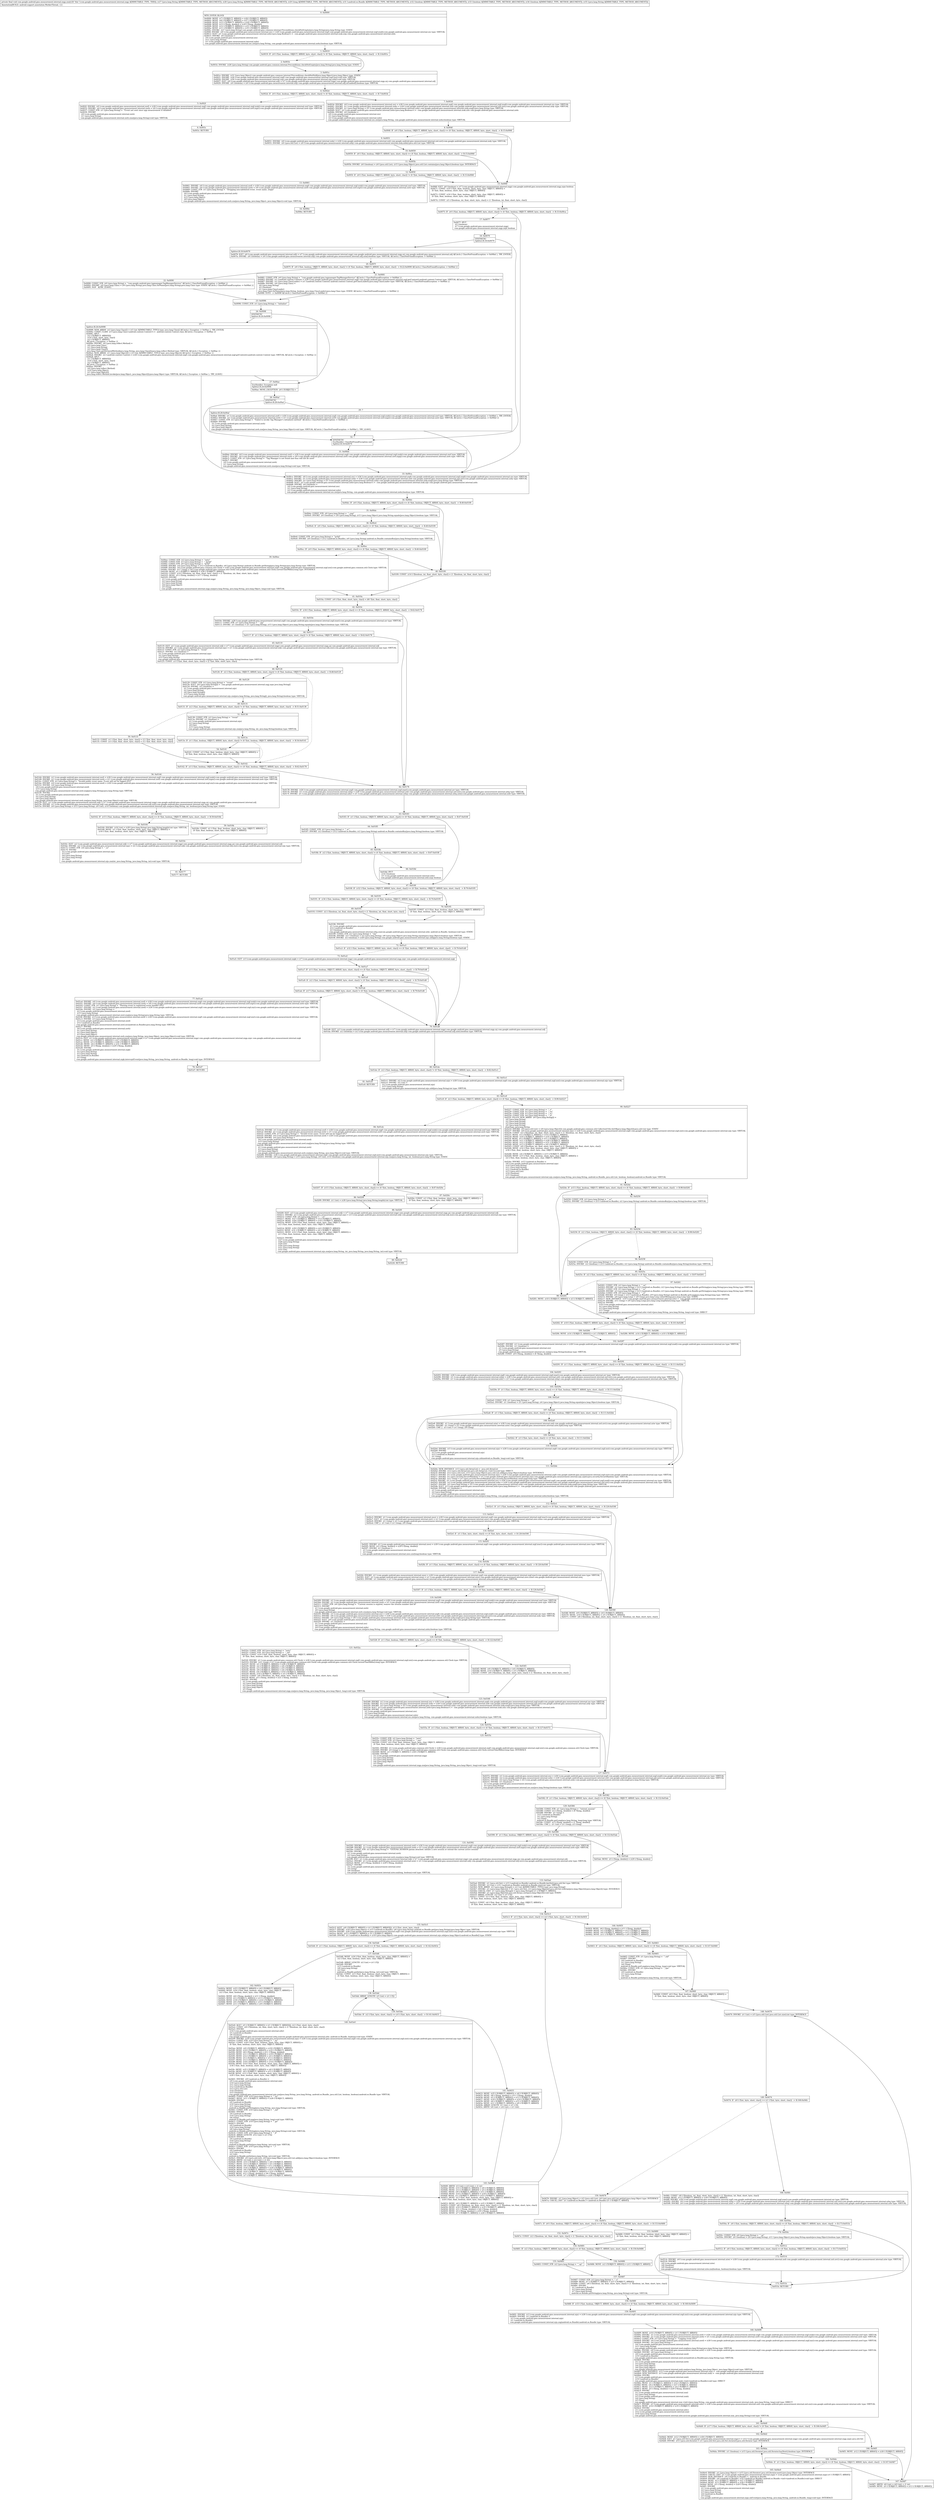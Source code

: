 digraph "CFG forcom.google.android.gms.measurement.internal.zzgp.zza(Ljava\/lang\/String;Ljava\/lang\/String;JLandroid\/os\/Bundle;ZZZLjava\/lang\/String;)V" {
Node_0 [shape=record,label="{0\:\ 0x0000|MTH_ENTER_BLOCK\l|0x0000: MOVE  (r7 I:?[OBJECT, ARRAY]) = (r26 I:?[OBJECT, ARRAY]) \l0x0002: MOVE  (r8 I:?[OBJECT, ARRAY]) = (r27 I:?[OBJECT, ARRAY]) \l0x0004: MOVE  (r15 I:?[OBJECT, ARRAY]) = (r28 I:?[OBJECT, ARRAY]) \l0x0006: MOVE  (r13 I:?[long, double]) = (r29 I:?[long, double]) \l0x0008: MOVE  (r12 I:?[OBJECT, ARRAY]) = (r31 I:?[OBJECT, ARRAY]) \l0x000a: MOVE  (r11 I:?[OBJECT, ARRAY]) = (r35 I:?[OBJECT, ARRAY]) \l0x000c: INVOKE  (r27 I:java.lang.String) com.google.android.gms.common.internal.Preconditions.checkNotEmpty(java.lang.String):java.lang.String type: STATIC \l0x000f: INVOKE  (r0 I:com.google.android.gms.measurement.internal.zzs) = (r26 I:com.google.android.gms.measurement.internal.zzgf) com.google.android.gms.measurement.internal.zzgf.zzad():com.google.android.gms.measurement.internal.zzs type: VIRTUAL \l0x0013: SGET  (r1 I:com.google.android.gms.measurement.internal.zzdu\<java.lang.Boolean\>) =  com.google.android.gms.measurement.internal.zzak.zzip com.google.android.gms.measurement.internal.zzdu \l0x0015: INVOKE  (r0 I:boolean) = \l  (r0 I:com.google.android.gms.measurement.internal.zzs)\l  (r11 I:java.lang.String)\l  (r1 I:com.google.android.gms.measurement.internal.zzdu)\l com.google.android.gms.measurement.internal.zzs.zze(java.lang.String, com.google.android.gms.measurement.internal.zzdu):boolean type: VIRTUAL \l}"];
Node_1 [shape=record,label="{1\:\ 0x0019|0x0019: IF  (r0 I:?[int, boolean, OBJECT, ARRAY, byte, short, char]) != (0 ?[int, boolean, OBJECT, ARRAY, byte, short, char])  \-\> B:3:0x001e \l}"];
Node_2 [shape=record,label="{2\:\ 0x001b|0x001b: INVOKE  (r28 I:java.lang.String) com.google.android.gms.common.internal.Preconditions.checkNotEmpty(java.lang.String):java.lang.String type: STATIC \l}"];
Node_3 [shape=record,label="{3\:\ 0x001e|0x001e: INVOKE  (r31 I:java.lang.Object) com.google.android.gms.common.internal.Preconditions.checkNotNull(java.lang.Object):java.lang.Object type: STATIC \l0x0021: INVOKE  (r26 I:com.google.android.gms.measurement.internal.zzgf) com.google.android.gms.measurement.internal.zzgf.zzo():void type: VIRTUAL \l0x0024: INVOKE  (r26 I:com.google.android.gms.measurement.internal.zzg) com.google.android.gms.measurement.internal.zzg.zzbi():void type: VIRTUAL \l0x0027: IGET  (r0 I:com.google.android.gms.measurement.internal.zzfj) = (r7 I:com.google.android.gms.measurement.internal.zzgp) com.google.android.gms.measurement.internal.zzgp.zzj com.google.android.gms.measurement.internal.zzfj \l0x0029: INVOKE  (r0 I:boolean) = (r0 I:com.google.android.gms.measurement.internal.zzfj) com.google.android.gms.measurement.internal.zzfj.isEnabled():boolean type: VIRTUAL \l}"];
Node_4 [shape=record,label="{4\:\ 0x002d|0x002d: IF  (r0 I:?[int, boolean, OBJECT, ARRAY, byte, short, char]) != (0 ?[int, boolean, OBJECT, ARRAY, byte, short, char])  \-\> B:7:0x003d \l}"];
Node_5 [shape=record,label="{5\:\ 0x002f|0x002f: INVOKE  (r0 I:com.google.android.gms.measurement.internal.zzef) = (r26 I:com.google.android.gms.measurement.internal.zzgf) com.google.android.gms.measurement.internal.zzgf.zzab():com.google.android.gms.measurement.internal.zzef type: VIRTUAL \l0x0033: INVOKE  (r0 I:com.google.android.gms.measurement.internal.zzeh) = (r0 I:com.google.android.gms.measurement.internal.zzef) com.google.android.gms.measurement.internal.zzef.zzgr():com.google.android.gms.measurement.internal.zzeh type: VIRTUAL \l0x0037: CONST_STR  (r1 I:java.lang.String) =  \"Event not sent since app measurement is disabled\" \l0x0039: INVOKE  \l  (r0 I:com.google.android.gms.measurement.internal.zzeh)\l  (r1 I:java.lang.String)\l com.google.android.gms.measurement.internal.zzeh.zzao(java.lang.String):void type: VIRTUAL \l}"];
Node_6 [shape=record,label="{6\:\ 0x003c|0x003c: RETURN   \l}"];
Node_7 [shape=record,label="{7\:\ 0x003d|0x003d: INVOKE  (r0 I:com.google.android.gms.measurement.internal.zzs) = (r26 I:com.google.android.gms.measurement.internal.zzgf) com.google.android.gms.measurement.internal.zzgf.zzad():com.google.android.gms.measurement.internal.zzs type: VIRTUAL \l0x0041: INVOKE  (r1 I:com.google.android.gms.measurement.internal.zzdy) = (r26 I:com.google.android.gms.measurement.internal.zzd) com.google.android.gms.measurement.internal.zzd.zzr():com.google.android.gms.measurement.internal.zzdy type: VIRTUAL \l0x0045: INVOKE  (r1 I:java.lang.String) = (r1 I:com.google.android.gms.measurement.internal.zzdy) com.google.android.gms.measurement.internal.zzdy.zzag():java.lang.String type: VIRTUAL \l0x0049: SGET  (r2 I:com.google.android.gms.measurement.internal.zzdu\<java.lang.Boolean\>) =  com.google.android.gms.measurement.internal.zzak.zzix com.google.android.gms.measurement.internal.zzdu \l0x004b: INVOKE  (r0 I:boolean) = \l  (r0 I:com.google.android.gms.measurement.internal.zzs)\l  (r1 I:java.lang.String)\l  (r2 I:com.google.android.gms.measurement.internal.zzdu)\l com.google.android.gms.measurement.internal.zzs.zze(java.lang.String, com.google.android.gms.measurement.internal.zzdu):boolean type: VIRTUAL \l}"];
Node_8 [shape=record,label="{8\:\ 0x004f|0x004f: IF  (r0 I:?[int, boolean, OBJECT, ARRAY, byte, short, char]) == (0 ?[int, boolean, OBJECT, ARRAY, byte, short, char])  \-\> B:15:0x006f \l}"];
Node_9 [shape=record,label="{9\:\ 0x0051|0x0051: INVOKE  (r0 I:com.google.android.gms.measurement.internal.zzdy) = (r26 I:com.google.android.gms.measurement.internal.zzd) com.google.android.gms.measurement.internal.zzd.zzr():com.google.android.gms.measurement.internal.zzdy type: VIRTUAL \l0x0055: INVOKE  (r0 I:java.util.List) = (r0 I:com.google.android.gms.measurement.internal.zzdy) com.google.android.gms.measurement.internal.zzdy.zzbh():java.util.List type: VIRTUAL \l}"];
Node_10 [shape=record,label="{10\:\ 0x0059|0x0059: IF  (r0 I:?[int, boolean, OBJECT, ARRAY, byte, short, char]) == (0 ?[int, boolean, OBJECT, ARRAY, byte, short, char])  \-\> B:15:0x006f \l}"];
Node_11 [shape=record,label="{11\:\ 0x005b|0x005b: INVOKE  (r0 I:boolean) = (r0 I:java.util.List), (r15 I:java.lang.Object) java.util.List.contains(java.lang.Object):boolean type: INTERFACE \l}"];
Node_12 [shape=record,label="{12\:\ 0x005f|0x005f: IF  (r0 I:?[int, boolean, OBJECT, ARRAY, byte, short, char]) != (0 ?[int, boolean, OBJECT, ARRAY, byte, short, char])  \-\> B:15:0x006f \l}"];
Node_13 [shape=record,label="{13\:\ 0x0061|0x0061: INVOKE  (r0 I:com.google.android.gms.measurement.internal.zzef) = (r26 I:com.google.android.gms.measurement.internal.zzgf) com.google.android.gms.measurement.internal.zzgf.zzab():com.google.android.gms.measurement.internal.zzef type: VIRTUAL \l0x0065: INVOKE  (r0 I:com.google.android.gms.measurement.internal.zzeh) = (r0 I:com.google.android.gms.measurement.internal.zzef) com.google.android.gms.measurement.internal.zzef.zzgr():com.google.android.gms.measurement.internal.zzeh type: VIRTUAL \l0x0069: CONST_STR  (r1 I:java.lang.String) =  \"Dropping non\-safelisted event. event name, origin\" \l0x006b: INVOKE  \l  (r0 I:com.google.android.gms.measurement.internal.zzeh)\l  (r1 I:java.lang.String)\l  (r15 I:java.lang.Object)\l  (r8 I:java.lang.Object)\l com.google.android.gms.measurement.internal.zzeh.zza(java.lang.String, java.lang.Object, java.lang.Object):void type: VIRTUAL \l}"];
Node_14 [shape=record,label="{14\:\ 0x006e|0x006e: RETURN   \l}"];
Node_15 [shape=record,label="{15\:\ 0x006f|0x006f: IGET  (r0 I:boolean) = (r7 I:com.google.android.gms.measurement.internal.zzgp) com.google.android.gms.measurement.internal.zzgp.zzpx boolean \l0x0071: CONST  (r10 I:?[int, float, boolean, short, byte, char, OBJECT, ARRAY]) = \l  (0 ?[int, float, boolean, short, byte, char, OBJECT, ARRAY])\l \l0x0072: CONST  (r16 I:?[int, float, boolean, short, byte, char, OBJECT, ARRAY]) = \l  (0 ?[int, float, boolean, short, byte, char, OBJECT, ARRAY])\l \l0x0074: CONST  (r5 I:?[boolean, int, float, short, byte, char]) = (1 ?[boolean, int, float, short, byte, char]) \l}"];
Node_16 [shape=record,label="{16\:\ 0x0075|0x0075: IF  (r0 I:?[int, boolean, OBJECT, ARRAY, byte, short, char]) != (0 ?[int, boolean, OBJECT, ARRAY, byte, short, char])  \-\> B:33:0x00ca \l}"];
Node_17 [shape=record,label="{17\:\ 0x0077|0x0077: IPUT  \l  (r5 I:boolean)\l  (r7 I:com.google.android.gms.measurement.internal.zzgp)\l com.google.android.gms.measurement.internal.zzgp.zzpx boolean \l}"];
Node_18 [shape=record,label="{18\:\ 0x0079|SYNTHETIC\lSplitter:B:18:0x0079\l}"];
Node_19 [shape=record,label="{19\:\ ?|Splitter:B:18:0x0079\l|0x0079: IGET  (r0 I:com.google.android.gms.measurement.internal.zzfj) = (r7 I:com.google.android.gms.measurement.internal.zzgp) com.google.android.gms.measurement.internal.zzgp.zzj com.google.android.gms.measurement.internal.zzfj A[Catch:\{ ClassNotFoundException \-\> 0x00bd \}, TRY_ENTER]\l0x007b: INVOKE  (r0 I:boolean) = (r0 I:com.google.android.gms.measurement.internal.zzfj) com.google.android.gms.measurement.internal.zzfj.zzia():boolean type: VIRTUAL A[Catch:\{ ClassNotFoundException \-\> 0x00bd \}]\l}"];
Node_20 [shape=record,label="{20\:\ 0x007f|0x007f: IF  (r0 I:?[int, boolean, OBJECT, ARRAY, byte, short, char]) != (0 ?[int, boolean, OBJECT, ARRAY, byte, short, char])  \-\> B:22:0x0090 A[Catch:\{ ClassNotFoundException \-\> 0x00bd \}]\l}"];
Node_21 [shape=record,label="{21\:\ 0x0081|0x0081: CONST_STR  (r0 I:java.lang.String) =  \"com.google.android.gms.tagmanager.TagManagerService\" A[Catch:\{ ClassNotFoundException \-\> 0x00bd \}]\l0x0083: INVOKE  (r1 I:android.content.Context) = (r26 I:com.google.android.gms.measurement.internal.zzgf) com.google.android.gms.measurement.internal.zzgf.getContext():android.content.Context type: VIRTUAL A[Catch:\{ ClassNotFoundException \-\> 0x00bd \}]\l0x0087: INVOKE  (r1 I:java.lang.ClassLoader) = (r1 I:android.content.Context) android.content.Context.getClassLoader():java.lang.ClassLoader type: VIRTUAL A[Catch:\{ ClassNotFoundException \-\> 0x00bd \}]\l0x008b: INVOKE  (r0 I:java.lang.Class) = \l  (r0 I:java.lang.String)\l  (r5 I:boolean)\l  (r1 I:java.lang.ClassLoader)\l java.lang.Class.forName(java.lang.String, boolean, java.lang.ClassLoader):java.lang.Class type: STATIC A[Catch:\{ ClassNotFoundException \-\> 0x00bd \}]\l0x008f: GOTO  \-\> 0x0096 A[Catch:\{ ClassNotFoundException \-\> 0x00bd \}]\l}"];
Node_22 [shape=record,label="{22\:\ 0x0090|0x0090: CONST_STR  (r0 I:java.lang.String) =  \"com.google.android.gms.tagmanager.TagManagerService\" A[Catch:\{ ClassNotFoundException \-\> 0x00bd \}]\l0x0092: INVOKE  (r0 I:java.lang.Class) = (r0 I:java.lang.String) java.lang.Class.forName(java.lang.String):java.lang.Class type: STATIC A[Catch:\{ ClassNotFoundException \-\> 0x00bd \}]\l0x0095: NOP   A[TRY_LEAVE]\l}"];
Node_23 [shape=record,label="{23\:\ 0x0096|0x0096: CONST_STR  (r1 I:java.lang.String) =  \"initialize\" \l}"];
Node_24 [shape=record,label="{24\:\ 0x0098|SYNTHETIC\lSplitter:B:24:0x0098\l}"];
Node_25 [shape=record,label="{25\:\ ?|Splitter:B:24:0x0098\l|0x0098: NEW_ARRAY  (r2 I:java.lang.Class[]) = (r5 I:int A[IMMUTABLE_TYPE]) type: java.lang.Class[] A[Catch:\{ Exception \-\> 0x00ae \}, TRY_ENTER]\l0x009a: CONST_CLASS  (r3 I:java.lang.Class\<android.content.Context\>) =  android.content.Context.class A[Catch:\{ Exception \-\> 0x00ae \}]\l0x009c: APUT  \l  (r2 I:?[OBJECT, ARRAY][])\l  (r16 I:?[int, short, byte, char])\l  (r3 I:?[OBJECT, ARRAY])\l A[Catch:\{ Exception \-\> 0x00ae \}]\l0x009e: INVOKE  (r0 I:java.lang.reflect.Method) = \l  (r0 I:java.lang.Class)\l  (r1 I:java.lang.String)\l  (r2 I:java.lang.Class[])\l java.lang.Class.getDeclaredMethod(java.lang.String, java.lang.Class[]):java.lang.reflect.Method type: VIRTUAL A[Catch:\{ Exception \-\> 0x00ae \}]\l0x00a2: NEW_ARRAY  (r1 I:java.lang.Object[]) = (r5 I:int A[IMMUTABLE_TYPE]) type: java.lang.Object[] A[Catch:\{ Exception \-\> 0x00ae \}]\l0x00a4: INVOKE  (r2 I:android.content.Context) = (r26 I:com.google.android.gms.measurement.internal.zzgf) com.google.android.gms.measurement.internal.zzgf.getContext():android.content.Context type: VIRTUAL A[Catch:\{ Exception \-\> 0x00ae \}]\l0x00a8: APUT  \l  (r1 I:?[OBJECT, ARRAY][])\l  (r16 I:?[int, short, byte, char])\l  (r2 I:?[OBJECT, ARRAY])\l A[Catch:\{ Exception \-\> 0x00ae \}]\l0x00aa: INVOKE  \l  (r0 I:java.lang.reflect.Method)\l  (r10 I:java.lang.Object)\l  (r1 I:java.lang.Object[])\l java.lang.reflect.Method.invoke(java.lang.Object, java.lang.Object[]):java.lang.Object type: VIRTUAL A[Catch:\{ Exception \-\> 0x00ae \}, TRY_LEAVE]\l}"];
Node_27 [shape=record,label="{27\:\ 0x00ae|ExcHandler: Exception null\lSplitter:B:24:0x0098\l|0x00ae: MOVE_EXCEPTION  (r0 I:?[OBJECT]) =  \l}"];
Node_28 [shape=record,label="{28\:\ 0x00af|SYNTHETIC\lSplitter:B:28:0x00af\l}"];
Node_29 [shape=record,label="{29\:\ ?|Splitter:B:28:0x00af\l|0x00af: INVOKE  (r1 I:com.google.android.gms.measurement.internal.zzef) = (r26 I:com.google.android.gms.measurement.internal.zzgf) com.google.android.gms.measurement.internal.zzgf.zzab():com.google.android.gms.measurement.internal.zzef type: VIRTUAL A[Catch:\{ ClassNotFoundException \-\> 0x00bd \}, TRY_ENTER]\l0x00b3: INVOKE  (r1 I:com.google.android.gms.measurement.internal.zzeh) = (r1 I:com.google.android.gms.measurement.internal.zzef) com.google.android.gms.measurement.internal.zzef.zzgn():com.google.android.gms.measurement.internal.zzeh type: VIRTUAL A[Catch:\{ ClassNotFoundException \-\> 0x00bd \}]\l0x00b7: CONST_STR  (r2 I:java.lang.String) =  \"Failed to invoke Tag Manager's initialize() method\" A[Catch:\{ ClassNotFoundException \-\> 0x00bd \}]\l0x00b9: INVOKE  \l  (r1 I:com.google.android.gms.measurement.internal.zzeh)\l  (r2 I:java.lang.String)\l  (r0 I:java.lang.Object)\l com.google.android.gms.measurement.internal.zzeh.zza(java.lang.String, java.lang.Object):void type: VIRTUAL A[Catch:\{ ClassNotFoundException \-\> 0x00bd \}, TRY_LEAVE]\l}"];
Node_31 [shape=record,label="{31\:\ 0x00bd|0x00bd: INVOKE  (r0 I:com.google.android.gms.measurement.internal.zzef) = (r26 I:com.google.android.gms.measurement.internal.zzgf) com.google.android.gms.measurement.internal.zzgf.zzab():com.google.android.gms.measurement.internal.zzef type: VIRTUAL \l0x00c1: INVOKE  (r0 I:com.google.android.gms.measurement.internal.zzeh) = (r0 I:com.google.android.gms.measurement.internal.zzef) com.google.android.gms.measurement.internal.zzef.zzgq():com.google.android.gms.measurement.internal.zzeh type: VIRTUAL \l0x00c5: CONST_STR  (r1 I:java.lang.String) =  \"Tag Manager is not found and thus will not be used\" \l0x00c7: INVOKE  \l  (r0 I:com.google.android.gms.measurement.internal.zzeh)\l  (r1 I:java.lang.String)\l com.google.android.gms.measurement.internal.zzeh.zzao(java.lang.String):void type: VIRTUAL \l}"];
Node_32 [shape=record,label="{32\:\ ?|SYNTHETIC\lExcHandler: ClassNotFoundException null\lSplitter:B:18:0x0079\l}"];
Node_33 [shape=record,label="{33\:\ 0x00ca|0x00ca: INVOKE  (r0 I:com.google.android.gms.measurement.internal.zzs) = (r26 I:com.google.android.gms.measurement.internal.zzgf) com.google.android.gms.measurement.internal.zzgf.zzad():com.google.android.gms.measurement.internal.zzs type: VIRTUAL \l0x00ce: INVOKE  (r1 I:com.google.android.gms.measurement.internal.zzdy) = (r26 I:com.google.android.gms.measurement.internal.zzd) com.google.android.gms.measurement.internal.zzd.zzr():com.google.android.gms.measurement.internal.zzdy type: VIRTUAL \l0x00d2: INVOKE  (r1 I:java.lang.String) = (r1 I:com.google.android.gms.measurement.internal.zzdy) com.google.android.gms.measurement.internal.zzdy.zzag():java.lang.String type: VIRTUAL \l0x00d6: SGET  (r2 I:com.google.android.gms.measurement.internal.zzdu\<java.lang.Boolean\>) =  com.google.android.gms.measurement.internal.zzak.zzje com.google.android.gms.measurement.internal.zzdu \l0x00d8: INVOKE  (r0 I:boolean) = \l  (r0 I:com.google.android.gms.measurement.internal.zzs)\l  (r1 I:java.lang.String)\l  (r2 I:com.google.android.gms.measurement.internal.zzdu)\l com.google.android.gms.measurement.internal.zzs.zze(java.lang.String, com.google.android.gms.measurement.internal.zzdu):boolean type: VIRTUAL \l}"];
Node_34 [shape=record,label="{34\:\ 0x00dc|0x00dc: IF  (r0 I:?[int, boolean, OBJECT, ARRAY, byte, short, char]) == (0 ?[int, boolean, OBJECT, ARRAY, byte, short, char])  \-\> B:40:0x0109 \l}"];
Node_35 [shape=record,label="{35\:\ 0x00de|0x00de: CONST_STR  (r0 I:java.lang.String) =  \"_cmp\" \l0x00e0: INVOKE  (r0 I:boolean) = (r0 I:java.lang.String), (r15 I:java.lang.Object) java.lang.String.equals(java.lang.Object):boolean type: VIRTUAL \l}"];
Node_36 [shape=record,label="{36\:\ 0x00e4|0x00e4: IF  (r0 I:?[int, boolean, OBJECT, ARRAY, byte, short, char]) == (0 ?[int, boolean, OBJECT, ARRAY, byte, short, char])  \-\> B:40:0x0109 \l}"];
Node_37 [shape=record,label="{37\:\ 0x00e6|0x00e6: CONST_STR  (r0 I:java.lang.String) =  \"gclid\" \l0x00e8: INVOKE  (r0 I:boolean) = (r12 I:android.os.Bundle), (r0 I:java.lang.String) android.os.Bundle.containsKey(java.lang.String):boolean type: VIRTUAL \l}"];
Node_38 [shape=record,label="{38\:\ 0x00ec|0x00ec: IF  (r0 I:?[int, boolean, OBJECT, ARRAY, byte, short, char]) == (0 ?[int, boolean, OBJECT, ARRAY, byte, short, char])  \-\> B:40:0x0109 \l}"];
Node_39 [shape=record,label="{39\:\ 0x00ee|0x00ee: CONST_STR  (r2 I:java.lang.String) =  \"auto\" \l0x00f0: CONST_STR  (r3 I:java.lang.String) =  \"_lgclid\" \l0x00f2: CONST_STR  (r0 I:java.lang.String) =  \"gclid\" \l0x00f4: INVOKE  (r4 I:java.lang.String) = (r12 I:android.os.Bundle), (r0 I:java.lang.String) android.os.Bundle.getString(java.lang.String):java.lang.String type: VIRTUAL \l0x00f8: INVOKE  (r0 I:com.google.android.gms.common.util.Clock) = (r26 I:com.google.android.gms.measurement.internal.zzgf) com.google.android.gms.measurement.internal.zzgf.zzx():com.google.android.gms.common.util.Clock type: VIRTUAL \l0x00fc: INVOKE  (r17 I:long) = (r0 I:com.google.android.gms.common.util.Clock) com.google.android.gms.common.util.Clock.currentTimeMillis():long type: INTERFACE \l0x0100: MOVE  (r1 I:?[OBJECT, ARRAY]) = (r26 I:?[OBJECT, ARRAY]) \l0x0102: CONST  (r14 I:?[boolean, int, float, short, byte, char]) = (1 ?[boolean, int, float, short, byte, char]) \l0x0103: MOVE  (r5 I:?[long, double]) = (r17 I:?[long, double]) \l0x0105: INVOKE  \l  (r1 I:com.google.android.gms.measurement.internal.zzgp)\l  (r2 I:java.lang.String)\l  (r3 I:java.lang.String)\l  (r4 I:java.lang.Object)\l  (r5 I:long)\l com.google.android.gms.measurement.internal.zzgp.zza(java.lang.String, java.lang.String, java.lang.Object, long):void type: VIRTUAL \l}"];
Node_40 [shape=record,label="{40\:\ 0x0109|0x0109: CONST  (r14 I:?[boolean, int, float, short, byte, char]) = (1 ?[boolean, int, float, short, byte, char]) \l}"];
Node_41 [shape=record,label="{41\:\ 0x010a|0x010a: CONST  (r0 I:?[int, float, short, byte, char]) = (40 ?[int, float, short, byte, char]) \l}"];
Node_42 [shape=record,label="{42\:\ 0x010c|0x010c: IF  (r34 I:?[int, boolean, OBJECT, ARRAY, byte, short, char]) == (0 ?[int, boolean, OBJECT, ARRAY, byte, short, char])  \-\> B:62:0x0178 \l}"];
Node_43 [shape=record,label="{43\:\ 0x010e|0x010e: INVOKE  (r26 I:com.google.android.gms.measurement.internal.zzgf) com.google.android.gms.measurement.internal.zzgf.zzae():com.google.android.gms.measurement.internal.zzr type: VIRTUAL \l0x0111: CONST_STR  (r1 I:java.lang.String) =  \"_iap\" \l0x0113: INVOKE  (r1 I:boolean) = (r1 I:java.lang.String), (r15 I:java.lang.Object) java.lang.String.equals(java.lang.Object):boolean type: VIRTUAL \l}"];
Node_44 [shape=record,label="{44\:\ 0x0117|0x0117: IF  (r1 I:?[int, boolean, OBJECT, ARRAY, byte, short, char]) != (0 ?[int, boolean, OBJECT, ARRAY, byte, short, char])  \-\> B:62:0x0178 \l}"];
Node_45 [shape=record,label="{45\:\ 0x0119|0x0119: IGET  (r1 I:com.google.android.gms.measurement.internal.zzfj) = (r7 I:com.google.android.gms.measurement.internal.zzgp) com.google.android.gms.measurement.internal.zzgp.zzj com.google.android.gms.measurement.internal.zzfj \l0x011b: INVOKE  (r1 I:com.google.android.gms.measurement.internal.zzjs) = (r1 I:com.google.android.gms.measurement.internal.zzfj) com.google.android.gms.measurement.internal.zzfj.zzz():com.google.android.gms.measurement.internal.zzjs type: VIRTUAL \l0x011f: CONST_STR  (r2 I:java.lang.String) =  \"event\" \l0x0121: INVOKE  (r2 I:boolean) = \l  (r1 I:com.google.android.gms.measurement.internal.zzjs)\l  (r2 I:java.lang.String)\l  (r15 I:java.lang.String)\l com.google.android.gms.measurement.internal.zzjs.zzp(java.lang.String, java.lang.String):boolean type: VIRTUAL \l0x0125: CONST  (r3 I:?[int, float, short, byte, char]) = (2 ?[int, float, short, byte, char]) \l}"];
Node_46 [shape=record,label="{46\:\ 0x0126|0x0126: IF  (r2 I:?[int, boolean, OBJECT, ARRAY, byte, short, char]) != (0 ?[int, boolean, OBJECT, ARRAY, byte, short, char])  \-\> B:48:0x0129 \l}"];
Node_48 [shape=record,label="{48\:\ 0x0129|0x0129: CONST_STR  (r2 I:java.lang.String) =  \"event\" \l0x012b: SGET  (r4 I:java.lang.String[]) =  com.google.android.gms.measurement.internal.zzgj.zzpn java.lang.String[] \l0x012d: INVOKE  (r2 I:boolean) = \l  (r1 I:com.google.android.gms.measurement.internal.zzjs)\l  (r2 I:java.lang.String)\l  (r4 I:java.lang.String[])\l  (r15 I:java.lang.String)\l com.google.android.gms.measurement.internal.zzjs.zza(java.lang.String, java.lang.String[], java.lang.String):boolean type: VIRTUAL \l}"];
Node_49 [shape=record,label="{49\:\ 0x0131|0x0131: IF  (r2 I:?[int, boolean, OBJECT, ARRAY, byte, short, char]) != (0 ?[int, boolean, OBJECT, ARRAY, byte, short, char])  \-\> B:51:0x0138 \l}"];
Node_50 [shape=record,label="{50\:\ 0x0133|0x0133: CONST  (r1 I:?[int, float, short, byte, char]) = (13 ?[int, float, short, byte, char]) \l0x0135: CONST  (r3 I:?[int, float, short, byte, char]) = (13 ?[int, float, short, byte, char]) \l}"];
Node_51 [shape=record,label="{51\:\ 0x0138|0x0138: CONST_STR  (r2 I:java.lang.String) =  \"event\" \l0x013a: INVOKE  (r1 I:boolean) = \l  (r1 I:com.google.android.gms.measurement.internal.zzjs)\l  (r2 I:java.lang.String)\l  (r0 I:int)\l  (r15 I:java.lang.String)\l com.google.android.gms.measurement.internal.zzjs.zza(java.lang.String, int, java.lang.String):boolean type: VIRTUAL \l}"];
Node_52 [shape=record,label="{52\:\ 0x013e|0x013e: IF  (r1 I:?[int, boolean, OBJECT, ARRAY, byte, short, char]) != (0 ?[int, boolean, OBJECT, ARRAY, byte, short, char])  \-\> B:54:0x0141 \l}"];
Node_54 [shape=record,label="{54\:\ 0x0141|0x0141: CONST  (r3 I:?[int, float, boolean, short, byte, char, OBJECT, ARRAY]) = \l  (0 ?[int, float, boolean, short, byte, char, OBJECT, ARRAY])\l \l}"];
Node_55 [shape=record,label="{55\:\ 0x0142|0x0142: IF  (r3 I:?[int, boolean, OBJECT, ARRAY, byte, short, char]) == (0 ?[int, boolean, OBJECT, ARRAY, byte, short, char])  \-\> B:62:0x0178 \l}"];
Node_56 [shape=record,label="{56\:\ 0x0144|0x0144: INVOKE  (r1 I:com.google.android.gms.measurement.internal.zzef) = (r26 I:com.google.android.gms.measurement.internal.zzgf) com.google.android.gms.measurement.internal.zzgf.zzab():com.google.android.gms.measurement.internal.zzef type: VIRTUAL \l0x0148: INVOKE  (r1 I:com.google.android.gms.measurement.internal.zzeh) = (r1 I:com.google.android.gms.measurement.internal.zzef) com.google.android.gms.measurement.internal.zzef.zzgm():com.google.android.gms.measurement.internal.zzeh type: VIRTUAL \l0x014c: CONST_STR  (r2 I:java.lang.String) =  \"Invalid public event name. Event will not be logged (FE)\" \l0x014e: INVOKE  (r4 I:com.google.android.gms.measurement.internal.zzed) = (r26 I:com.google.android.gms.measurement.internal.zzgf) com.google.android.gms.measurement.internal.zzgf.zzy():com.google.android.gms.measurement.internal.zzed type: VIRTUAL \l0x0152: INVOKE  (r4 I:java.lang.String) = \l  (r4 I:com.google.android.gms.measurement.internal.zzed)\l  (r15 I:java.lang.String)\l com.google.android.gms.measurement.internal.zzed.zzaj(java.lang.String):java.lang.String type: VIRTUAL \l0x0156: INVOKE  \l  (r1 I:com.google.android.gms.measurement.internal.zzeh)\l  (r2 I:java.lang.String)\l  (r4 I:java.lang.Object)\l com.google.android.gms.measurement.internal.zzeh.zza(java.lang.String, java.lang.Object):void type: VIRTUAL \l0x0159: IGET  (r1 I:com.google.android.gms.measurement.internal.zzfj) = (r7 I:com.google.android.gms.measurement.internal.zzgp) com.google.android.gms.measurement.internal.zzgp.zzj com.google.android.gms.measurement.internal.zzfj \l0x015b: INVOKE  (r1 I:com.google.android.gms.measurement.internal.zzfj) com.google.android.gms.measurement.internal.zzfj.zzz():com.google.android.gms.measurement.internal.zzjs type: VIRTUAL \l0x015e: INVOKE  (r0 I:java.lang.String) = (r15 I:java.lang.String), (r0 I:int), (r14 I:boolean) com.google.android.gms.measurement.internal.zzjs.zza(java.lang.String, int, boolean):java.lang.String type: STATIC \l}"];
Node_57 [shape=record,label="{57\:\ 0x0162|0x0162: IF  (r15 I:?[int, boolean, OBJECT, ARRAY, byte, short, char]) == (0 ?[int, boolean, OBJECT, ARRAY, byte, short, char])  \-\> B:59:0x016b \l}"];
Node_58 [shape=record,label="{58\:\ 0x0164|0x0164: INVOKE  (r16 I:int) = (r28 I:java.lang.String) java.lang.String.length():int type: VIRTUAL \l0x0168: MOVE  (r1 I:?[int, float, boolean, short, byte, char, OBJECT, ARRAY]) = \l  (r16 I:?[int, float, boolean, short, byte, char, OBJECT, ARRAY])\l \l}"];
Node_59 [shape=record,label="{59\:\ 0x016b|0x016b: CONST  (r1 I:?[int, float, boolean, short, byte, char, OBJECT, ARRAY]) = \l  (0 ?[int, float, boolean, short, byte, char, OBJECT, ARRAY])\l \l}"];
Node_60 [shape=record,label="{60\:\ 0x016c|0x016c: IGET  (r2 I:com.google.android.gms.measurement.internal.zzfj) = (r7 I:com.google.android.gms.measurement.internal.zzgp) com.google.android.gms.measurement.internal.zzgp.zzj com.google.android.gms.measurement.internal.zzfj \l0x016e: INVOKE  (r2 I:com.google.android.gms.measurement.internal.zzjs) = (r2 I:com.google.android.gms.measurement.internal.zzfj) com.google.android.gms.measurement.internal.zzfj.zzz():com.google.android.gms.measurement.internal.zzjs type: VIRTUAL \l0x0172: CONST_STR  (r4 I:java.lang.String) =  \"_ev\" \l0x0174: INVOKE  \l  (r2 I:com.google.android.gms.measurement.internal.zzjs)\l  (r3 I:int)\l  (r4 I:java.lang.String)\l  (r0 I:java.lang.String)\l  (r1 I:int)\l com.google.android.gms.measurement.internal.zzjs.zza(int, java.lang.String, java.lang.String, int):void type: VIRTUAL \l}"];
Node_61 [shape=record,label="{61\:\ 0x0177|0x0177: RETURN   \l}"];
Node_62 [shape=record,label="{62\:\ 0x0178|0x0178: INVOKE  (r26 I:com.google.android.gms.measurement.internal.zzgf) com.google.android.gms.measurement.internal.zzgf.zzae():com.google.android.gms.measurement.internal.zzr type: VIRTUAL \l0x017b: INVOKE  (r1 I:com.google.android.gms.measurement.internal.zzhq) = (r26 I:com.google.android.gms.measurement.internal.zzd) com.google.android.gms.measurement.internal.zzd.zzt():com.google.android.gms.measurement.internal.zzhq type: VIRTUAL \l0x017f: INVOKE  (r1 I:com.google.android.gms.measurement.internal.zzhr) = (r1 I:com.google.android.gms.measurement.internal.zzhq) com.google.android.gms.measurement.internal.zzhq.zzin():com.google.android.gms.measurement.internal.zzhr type: VIRTUAL \l}"];
Node_63 [shape=record,label="{63\:\ 0x0183|0x0183: IF  (r1 I:?[int, boolean, OBJECT, ARRAY, byte, short, char]) == (0 ?[int, boolean, OBJECT, ARRAY, byte, short, char])  \-\> B:67:0x018f \l}"];
Node_64 [shape=record,label="{64\:\ 0x0185|0x0185: CONST_STR  (r2 I:java.lang.String) =  \"_sc\" \l0x0187: INVOKE  (r2 I:boolean) = (r12 I:android.os.Bundle), (r2 I:java.lang.String) android.os.Bundle.containsKey(java.lang.String):boolean type: VIRTUAL \l}"];
Node_65 [shape=record,label="{65\:\ 0x018b|0x018b: IF  (r2 I:?[int, boolean, OBJECT, ARRAY, byte, short, char]) != (0 ?[int, boolean, OBJECT, ARRAY, byte, short, char])  \-\> B:67:0x018f \l}"];
Node_66 [shape=record,label="{66\:\ 0x018d|0x018d: IPUT  \l  (r14 I:boolean)\l  (r1 I:com.google.android.gms.measurement.internal.zzhr)\l com.google.android.gms.measurement.internal.zzhr.zzqx boolean \l}"];
Node_67 [shape=record,label="{67\:\ 0x018f|0x018f: IF  (r32 I:?[int, boolean, OBJECT, ARRAY, byte, short, char]) == (0 ?[int, boolean, OBJECT, ARRAY, byte, short, char])  \-\> B:70:0x0195 \l}"];
Node_68 [shape=record,label="{68\:\ 0x0191|0x0191: IF  (r34 I:?[int, boolean, OBJECT, ARRAY, byte, short, char]) == (0 ?[int, boolean, OBJECT, ARRAY, byte, short, char])  \-\> B:70:0x0195 \l}"];
Node_69 [shape=record,label="{69\:\ 0x0193|0x0193: CONST  (r2 I:?[boolean, int, float, short, byte, char]) = (1 ?[boolean, int, float, short, byte, char]) \l}"];
Node_70 [shape=record,label="{70\:\ 0x0195|0x0195: CONST  (r2 I:?[int, float, boolean, short, byte, char, OBJECT, ARRAY]) = \l  (0 ?[int, float, boolean, short, byte, char, OBJECT, ARRAY])\l \l}"];
Node_71 [shape=record,label="{71\:\ 0x0196|0x0196: INVOKE  \l  (r1 I:com.google.android.gms.measurement.internal.zzhr)\l  (r12 I:android.os.Bundle)\l  (r2 I:boolean)\l com.google.android.gms.measurement.internal.zzhq.zza(com.google.android.gms.measurement.internal.zzhr, android.os.Bundle, boolean):void type: STATIC \l0x0199: CONST_STR  (r2 I:java.lang.String) =  \"am\" \l0x019b: INVOKE  (r17 I:boolean) = (r2 I:java.lang.String), (r8 I:java.lang.Object) java.lang.String.equals(java.lang.Object):boolean type: VIRTUAL \l0x019f: INVOKE  (r2 I:boolean) = (r28 I:java.lang.String) com.google.android.gms.measurement.internal.zzjs.zzbq(java.lang.String):boolean type: STATIC \l}"];
Node_72 [shape=record,label="{72\:\ 0x01a3|0x01a3: IF  (r32 I:?[int, boolean, OBJECT, ARRAY, byte, short, char]) == (0 ?[int, boolean, OBJECT, ARRAY, byte, short, char])  \-\> B:79:0x01d8 \l}"];
Node_73 [shape=record,label="{73\:\ 0x01a5|0x01a5: IGET  (r3 I:com.google.android.gms.measurement.internal.zzgk) = (r7 I:com.google.android.gms.measurement.internal.zzgp) com.google.android.gms.measurement.internal.zzgp.zzpv com.google.android.gms.measurement.internal.zzgk \l}"];
Node_74 [shape=record,label="{74\:\ 0x01a7|0x01a7: IF  (r3 I:?[int, boolean, OBJECT, ARRAY, byte, short, char]) == (0 ?[int, boolean, OBJECT, ARRAY, byte, short, char])  \-\> B:79:0x01d8 \l}"];
Node_75 [shape=record,label="{75\:\ 0x01a9|0x01a9: IF  (r2 I:?[int, boolean, OBJECT, ARRAY, byte, short, char]) != (0 ?[int, boolean, OBJECT, ARRAY, byte, short, char])  \-\> B:79:0x01d8 \l}"];
Node_76 [shape=record,label="{76\:\ 0x01ab|0x01ab: IF  (r17 I:?[int, boolean, OBJECT, ARRAY, byte, short, char]) != (0 ?[int, boolean, OBJECT, ARRAY, byte, short, char])  \-\> B:79:0x01d8 \l}"];
Node_77 [shape=record,label="{77\:\ 0x01ad|0x01ad: INVOKE  (r0 I:com.google.android.gms.measurement.internal.zzef) = (r26 I:com.google.android.gms.measurement.internal.zzgf) com.google.android.gms.measurement.internal.zzgf.zzab():com.google.android.gms.measurement.internal.zzef type: VIRTUAL \l0x01b1: INVOKE  (r0 I:com.google.android.gms.measurement.internal.zzeh) = (r0 I:com.google.android.gms.measurement.internal.zzef) com.google.android.gms.measurement.internal.zzef.zzgr():com.google.android.gms.measurement.internal.zzeh type: VIRTUAL \l0x01b5: CONST_STR  (r1 I:java.lang.String) =  \"Passing event to registered event handler (FE)\" \l0x01b7: INVOKE  (r2 I:com.google.android.gms.measurement.internal.zzed) = (r26 I:com.google.android.gms.measurement.internal.zzgf) com.google.android.gms.measurement.internal.zzgf.zzy():com.google.android.gms.measurement.internal.zzed type: VIRTUAL \l0x01bb: INVOKE  (r2 I:java.lang.String) = \l  (r2 I:com.google.android.gms.measurement.internal.zzed)\l  (r15 I:java.lang.String)\l com.google.android.gms.measurement.internal.zzed.zzaj(java.lang.String):java.lang.String type: VIRTUAL \l0x01bf: INVOKE  (r3 I:com.google.android.gms.measurement.internal.zzed) = (r26 I:com.google.android.gms.measurement.internal.zzgf) com.google.android.gms.measurement.internal.zzgf.zzy():com.google.android.gms.measurement.internal.zzed type: VIRTUAL \l0x01c3: INVOKE  (r3 I:java.lang.String) = \l  (r3 I:com.google.android.gms.measurement.internal.zzed)\l  (r12 I:android.os.Bundle)\l com.google.android.gms.measurement.internal.zzed.zzc(android.os.Bundle):java.lang.String type: VIRTUAL \l0x01c7: INVOKE  \l  (r0 I:com.google.android.gms.measurement.internal.zzeh)\l  (r1 I:java.lang.String)\l  (r2 I:java.lang.Object)\l  (r3 I:java.lang.Object)\l com.google.android.gms.measurement.internal.zzeh.zza(java.lang.String, java.lang.Object, java.lang.Object):void type: VIRTUAL \l0x01ca: IGET  (r1 I:com.google.android.gms.measurement.internal.zzgk) = (r7 I:com.google.android.gms.measurement.internal.zzgp) com.google.android.gms.measurement.internal.zzgp.zzpv com.google.android.gms.measurement.internal.zzgk \l0x01cc: MOVE  (r2 I:?[OBJECT, ARRAY]) = (r27 I:?[OBJECT, ARRAY]) \l0x01ce: MOVE  (r3 I:?[OBJECT, ARRAY]) = (r28 I:?[OBJECT, ARRAY]) \l0x01d0: MOVE  (r4 I:?[OBJECT, ARRAY]) = (r31 I:?[OBJECT, ARRAY]) \l0x01d2: MOVE  (r5 I:?[long, double]) = (r29 I:?[long, double]) \l0x01d4: INVOKE  \l  (r1 I:com.google.android.gms.measurement.internal.zzgk)\l  (r2 I:java.lang.String)\l  (r3 I:java.lang.String)\l  (r4 I:android.os.Bundle)\l  (r5 I:long)\l com.google.android.gms.measurement.internal.zzgk.interceptEvent(java.lang.String, java.lang.String, android.os.Bundle, long):void type: INTERFACE \l}"];
Node_78 [shape=record,label="{78\:\ 0x01d7|0x01d7: RETURN   \l}"];
Node_79 [shape=record,label="{79\:\ 0x01d8|0x01d8: IGET  (r2 I:com.google.android.gms.measurement.internal.zzfj) = (r7 I:com.google.android.gms.measurement.internal.zzgp) com.google.android.gms.measurement.internal.zzgp.zzj com.google.android.gms.measurement.internal.zzfj \l0x01da: INVOKE  (r2 I:boolean) = (r2 I:com.google.android.gms.measurement.internal.zzfj) com.google.android.gms.measurement.internal.zzfj.zzie():boolean type: VIRTUAL \l}"];
Node_80 [shape=record,label="{80\:\ 0x01de|0x01de: IF  (r2 I:?[int, boolean, OBJECT, ARRAY, byte, short, char]) != (0 ?[int, boolean, OBJECT, ARRAY, byte, short, char])  \-\> B:82:0x01e1 \l}"];
Node_81 [shape=record,label="{81\:\ 0x01e0|0x01e0: RETURN   \l}"];
Node_82 [shape=record,label="{82\:\ 0x01e1|0x01e1: INVOKE  (r2 I:com.google.android.gms.measurement.internal.zzjs) = (r26 I:com.google.android.gms.measurement.internal.zzgf) com.google.android.gms.measurement.internal.zzgf.zzz():com.google.android.gms.measurement.internal.zzjs type: VIRTUAL \l0x01e5: INVOKE  (r2 I:int) = \l  (r2 I:com.google.android.gms.measurement.internal.zzjs)\l  (r15 I:java.lang.String)\l com.google.android.gms.measurement.internal.zzjs.zzbl(java.lang.String):int type: VIRTUAL \l}"];
Node_83 [shape=record,label="{83\:\ 0x01e9|0x01e9: IF  (r2 I:?[int, boolean, OBJECT, ARRAY, byte, short, char]) == (0 ?[int, boolean, OBJECT, ARRAY, byte, short, char])  \-\> B:90:0x0227 \l}"];
Node_84 [shape=record,label="{84\:\ 0x01eb|0x01eb: INVOKE  (r1 I:com.google.android.gms.measurement.internal.zzef) = (r26 I:com.google.android.gms.measurement.internal.zzgf) com.google.android.gms.measurement.internal.zzgf.zzab():com.google.android.gms.measurement.internal.zzef type: VIRTUAL \l0x01ef: INVOKE  (r1 I:com.google.android.gms.measurement.internal.zzeh) = (r1 I:com.google.android.gms.measurement.internal.zzef) com.google.android.gms.measurement.internal.zzef.zzgm():com.google.android.gms.measurement.internal.zzeh type: VIRTUAL \l0x01f3: CONST_STR  (r3 I:java.lang.String) =  \"Invalid event name. Event will not be logged (FE)\" \l0x01f5: INVOKE  (r4 I:com.google.android.gms.measurement.internal.zzed) = (r26 I:com.google.android.gms.measurement.internal.zzgf) com.google.android.gms.measurement.internal.zzgf.zzy():com.google.android.gms.measurement.internal.zzed type: VIRTUAL \l0x01f9: INVOKE  (r4 I:java.lang.String) = \l  (r4 I:com.google.android.gms.measurement.internal.zzed)\l  (r15 I:java.lang.String)\l com.google.android.gms.measurement.internal.zzed.zzaj(java.lang.String):java.lang.String type: VIRTUAL \l0x01fd: INVOKE  \l  (r1 I:com.google.android.gms.measurement.internal.zzeh)\l  (r3 I:java.lang.String)\l  (r4 I:java.lang.Object)\l com.google.android.gms.measurement.internal.zzeh.zza(java.lang.String, java.lang.Object):void type: VIRTUAL \l0x0200: INVOKE  (r26 I:com.google.android.gms.measurement.internal.zzgf) com.google.android.gms.measurement.internal.zzgf.zzz():com.google.android.gms.measurement.internal.zzjs type: VIRTUAL \l0x0203: INVOKE  (r0 I:java.lang.String) = (r15 I:java.lang.String), (r0 I:int), (r14 I:boolean) com.google.android.gms.measurement.internal.zzjs.zza(java.lang.String, int, boolean):java.lang.String type: STATIC \l}"];
Node_85 [shape=record,label="{85\:\ 0x0207|0x0207: IF  (r15 I:?[int, boolean, OBJECT, ARRAY, byte, short, char]) == (0 ?[int, boolean, OBJECT, ARRAY, byte, short, char])  \-\> B:87:0x020e \l}"];
Node_86 [shape=record,label="{86\:\ 0x0209|0x0209: INVOKE  (r1 I:int) = (r28 I:java.lang.String) java.lang.String.length():int type: VIRTUAL \l}"];
Node_87 [shape=record,label="{87\:\ 0x020e|0x020e: CONST  (r1 I:?[int, float, boolean, short, byte, char, OBJECT, ARRAY]) = \l  (0 ?[int, float, boolean, short, byte, char, OBJECT, ARRAY])\l \l}"];
Node_88 [shape=record,label="{88\:\ 0x020f|0x020f: IGET  (r3 I:com.google.android.gms.measurement.internal.zzfj) = (r7 I:com.google.android.gms.measurement.internal.zzgp) com.google.android.gms.measurement.internal.zzgp.zzj com.google.android.gms.measurement.internal.zzfj \l0x0211: INVOKE  (r3 I:com.google.android.gms.measurement.internal.zzjs) = (r3 I:com.google.android.gms.measurement.internal.zzfj) com.google.android.gms.measurement.internal.zzfj.zzz():com.google.android.gms.measurement.internal.zzjs type: VIRTUAL \l0x0215: CONST_STR  (r4 I:java.lang.String) =  \"_ev\" \l0x0217: MOVE  (r27 I:?[OBJECT, ARRAY]) = (r3 I:?[OBJECT, ARRAY]) \l0x0219: MOVE  (r28 I:?[OBJECT, ARRAY]) = (r35 I:?[OBJECT, ARRAY]) \l0x021b: MOVE  (r29 I:?[int, float, boolean, short, byte, char, OBJECT, ARRAY]) = \l  (r2 I:?[int, float, boolean, short, byte, char, OBJECT, ARRAY])\l \l0x021d: MOVE  (r30 I:?[OBJECT, ARRAY]) = (r4 I:?[OBJECT, ARRAY]) \l0x021f: MOVE  (r31 I:?[OBJECT, ARRAY]) = (r0 I:?[OBJECT, ARRAY]) \l0x0221: MOVE  (r32 I:?[int, float, boolean, short, byte, char, OBJECT, ARRAY]) = \l  (r1 I:?[int, float, boolean, short, byte, char, OBJECT, ARRAY])\l \l0x0223: INVOKE  \l  (r27 I:com.google.android.gms.measurement.internal.zzjs)\l  (r28 I:java.lang.String)\l  (r29 I:int)\l  (r30 I:java.lang.String)\l  (r31 I:java.lang.String)\l  (r32 I:int)\l com.google.android.gms.measurement.internal.zzjs.zza(java.lang.String, int, java.lang.String, java.lang.String, int):void type: VIRTUAL \l}"];
Node_89 [shape=record,label="{89\:\ 0x0226|0x0226: RETURN   \l}"];
Node_90 [shape=record,label="{90\:\ 0x0227|0x0227: CONST_STR  (r0 I:java.lang.String) =  \"_o\" \l0x0229: CONST_STR  (r2 I:java.lang.String) =  \"_sn\" \l0x022b: CONST_STR  (r3 I:java.lang.String) =  \"_sc\" \l0x022d: CONST_STR  (r4 I:java.lang.String) =  \"_si\" \l0x022f: FILLED_NEW_ARRAY  (r0 I:java.lang.String[]) = \l  (r0 I:java.lang.String)\l  (r2 I:java.lang.String)\l  (r3 I:java.lang.String)\l  (r4 I:java.lang.String)\l elemType: java.lang.String \l0x0233: INVOKE  (r0 I:java.util.List) = (r0 I:java.lang.Object[]) com.google.android.gms.common.util.CollectionUtils.listOf(java.lang.Object[]):java.util.List type: STATIC \l0x0237: INVOKE  (r9 I:com.google.android.gms.measurement.internal.zzjs) = (r26 I:com.google.android.gms.measurement.internal.zzgf) com.google.android.gms.measurement.internal.zzgf.zzz():com.google.android.gms.measurement.internal.zzjs type: VIRTUAL \l0x023b: CONST  (r2 I:?[boolean, int, float, short, byte, char]) = (1 ?[boolean, int, float, short, byte, char]) \l0x023c: MOVE  (r3 I:?[OBJECT, ARRAY]) = (r10 I:?[OBJECT, ARRAY]) \l0x023d: MOVE  (r10 I:?[OBJECT, ARRAY]) = (r35 I:?[OBJECT, ARRAY]) \l0x023f: MOVE  (r5 I:?[OBJECT, ARRAY]) = (r11 I:?[OBJECT, ARRAY]) \l0x0240: MOVE  (r11 I:?[OBJECT, ARRAY]) = (r28 I:?[OBJECT, ARRAY]) \l0x0242: MOVE  (r12 I:?[OBJECT, ARRAY]) = (r31 I:?[OBJECT, ARRAY]) \l0x0244: MOVE  (r13 I:?[OBJECT, ARRAY]) = (r0 I:?[OBJECT, ARRAY]) \l0x0245: CONST  (r6 I:?[boolean, int, float, short, byte, char]) = (1 ?[boolean, int, float, short, byte, char]) \l0x0246: MOVE  (r14 I:?[int, float, boolean, short, byte, char, OBJECT, ARRAY]) = \l  (r34 I:?[int, float, boolean, short, byte, char, OBJECT, ARRAY])\l \l0x0248: MOVE  (r4 I:?[OBJECT, ARRAY]) = (r15 I:?[OBJECT, ARRAY]) \l0x0249: MOVE  (r15 I:?[int, float, boolean, short, byte, char, OBJECT, ARRAY]) = \l  (r2 I:?[int, float, boolean, short, byte, char, OBJECT, ARRAY])\l \l0x024a: INVOKE  (r15 I:android.os.Bundle) = \l  (r9 I:com.google.android.gms.measurement.internal.zzjs)\l  (r10 I:java.lang.String)\l  (r11 I:java.lang.String)\l  (r12 I:android.os.Bundle)\l  (r13 I:java.util.List)\l  (r14 I:boolean)\l  (r15 I:boolean)\l com.google.android.gms.measurement.internal.zzjs.zza(java.lang.String, java.lang.String, android.os.Bundle, java.util.List, boolean, boolean):android.os.Bundle type: VIRTUAL \l}"];
Node_91 [shape=record,label="{91\:\ 0x024e|0x024e: IF  (r15 I:?[int, boolean, OBJECT, ARRAY, byte, short, char]) == (0 ?[int, boolean, OBJECT, ARRAY, byte, short, char])  \-\> B:98:0x0281 \l}"];
Node_92 [shape=record,label="{92\:\ 0x0250|0x0250: CONST_STR  (r2 I:java.lang.String) =  \"_sc\" \l0x0252: INVOKE  (r2 I:boolean) = (r15 I:android.os.Bundle), (r2 I:java.lang.String) android.os.Bundle.containsKey(java.lang.String):boolean type: VIRTUAL \l}"];
Node_93 [shape=record,label="{93\:\ 0x0256|0x0256: IF  (r2 I:?[int, boolean, OBJECT, ARRAY, byte, short, char]) == (0 ?[int, boolean, OBJECT, ARRAY, byte, short, char])  \-\> B:98:0x0281 \l}"];
Node_94 [shape=record,label="{94\:\ 0x0258|0x0258: CONST_STR  (r2 I:java.lang.String) =  \"_si\" \l0x025a: INVOKE  (r2 I:boolean) = (r15 I:android.os.Bundle), (r2 I:java.lang.String) android.os.Bundle.containsKey(java.lang.String):boolean type: VIRTUAL \l}"];
Node_95 [shape=record,label="{95\:\ 0x025e|0x025e: IF  (r2 I:?[int, boolean, OBJECT, ARRAY, byte, short, char]) != (0 ?[int, boolean, OBJECT, ARRAY, byte, short, char])  \-\> B:97:0x0261 \l}"];
Node_97 [shape=record,label="{97\:\ 0x0261|0x0261: CONST_STR  (r2 I:java.lang.String) =  \"_sn\" \l0x0263: INVOKE  (r2 I:java.lang.String) = (r15 I:android.os.Bundle), (r2 I:java.lang.String) android.os.Bundle.getString(java.lang.String):java.lang.String type: VIRTUAL \l0x0267: CONST_STR  (r3 I:java.lang.String) =  \"_sc\" \l0x0269: INVOKE  (r3 I:java.lang.String) = (r15 I:android.os.Bundle), (r3 I:java.lang.String) android.os.Bundle.getString(java.lang.String):java.lang.String type: VIRTUAL \l0x026d: CONST_STR  (r9 I:java.lang.String) =  \"_si\" \l0x026f: INVOKE  (r9 I:long) = (r15 I:android.os.Bundle), (r9 I:java.lang.String) android.os.Bundle.getLong(java.lang.String):long type: VIRTUAL \l0x0273: INVOKE  (r9 I:java.lang.Long) = (r9 I:long) java.lang.Long.valueOf(long):java.lang.Long type: STATIC \l0x0277: NEW_INSTANCE  (r10 I:com.google.android.gms.measurement.internal.zzhr) =  com.google.android.gms.measurement.internal.zzhr \l0x0279: INVOKE  (r11 I:long) = (r9 I:java.lang.Long) java.lang.Long.longValue():long type: VIRTUAL \l0x027d: INVOKE  \l  (r10 I:com.google.android.gms.measurement.internal.zzhr)\l  (r2 I:java.lang.String)\l  (r3 I:java.lang.String)\l  (r11 I:long)\l com.google.android.gms.measurement.internal.zzhr.\<init\>(java.lang.String, java.lang.String, long):void type: DIRECT \l}"];
Node_98 [shape=record,label="{98\:\ 0x0281|0x0281: MOVE  (r10 I:?[OBJECT, ARRAY]) = (r3 I:?[OBJECT, ARRAY]) \l}"];
Node_99 [shape=record,label="{99\:\ 0x0282|0x0282: IF  (r10 I:?[int, boolean, OBJECT, ARRAY, byte, short, char]) != (0 ?[int, boolean, OBJECT, ARRAY, byte, short, char])  \-\> B:101:0x0286 \l}"];
Node_100 [shape=record,label="{100\:\ 0x0284|0x0284: MOVE  (r14 I:?[OBJECT, ARRAY]) = (r1 I:?[OBJECT, ARRAY]) \l}"];
Node_101 [shape=record,label="{101\:\ 0x0286|0x0286: MOVE  (r14 I:?[OBJECT, ARRAY]) = (r10 I:?[OBJECT, ARRAY]) \l}"];
Node_102 [shape=record,label="{102\:\ 0x0287|0x0287: INVOKE  (r1 I:com.google.android.gms.measurement.internal.zzs) = (r26 I:com.google.android.gms.measurement.internal.zzgf) com.google.android.gms.measurement.internal.zzgf.zzad():com.google.android.gms.measurement.internal.zzs type: VIRTUAL \l0x028b: INVOKE  (r1 I:boolean) = \l  (r1 I:com.google.android.gms.measurement.internal.zzs)\l  (r5 I:java.lang.String)\l com.google.android.gms.measurement.internal.zzs.zzz(java.lang.String):boolean type: VIRTUAL \l0x028f: CONST  (r9 I:?[long, double]) = (0 ?[long, double]) \l}"];
Node_103 [shape=record,label="{103\:\ 0x0291|0x0291: IF  (r1 I:?[int, boolean, OBJECT, ARRAY, byte, short, char]) == (0 ?[int, boolean, OBJECT, ARRAY, byte, short, char])  \-\> B:111:0x02bb \l}"];
Node_104 [shape=record,label="{104\:\ 0x0293|0x0293: INVOKE  (r26 I:com.google.android.gms.measurement.internal.zzgf) com.google.android.gms.measurement.internal.zzgf.zzae():com.google.android.gms.measurement.internal.zzr type: VIRTUAL \l0x0296: INVOKE  (r1 I:com.google.android.gms.measurement.internal.zzhq) = (r26 I:com.google.android.gms.measurement.internal.zzd) com.google.android.gms.measurement.internal.zzd.zzt():com.google.android.gms.measurement.internal.zzhq type: VIRTUAL \l0x029a: INVOKE  (r1 I:com.google.android.gms.measurement.internal.zzhr) = (r1 I:com.google.android.gms.measurement.internal.zzhq) com.google.android.gms.measurement.internal.zzhq.zzin():com.google.android.gms.measurement.internal.zzhr type: VIRTUAL \l}"];
Node_105 [shape=record,label="{105\:\ 0x029e|0x029e: IF  (r1 I:?[int, boolean, OBJECT, ARRAY, byte, short, char]) == (0 ?[int, boolean, OBJECT, ARRAY, byte, short, char])  \-\> B:111:0x02bb \l}"];
Node_106 [shape=record,label="{106\:\ 0x02a0|0x02a0: CONST_STR  (r1 I:java.lang.String) =  \"_ae\" \l0x02a2: INVOKE  (r1 I:boolean) = (r1 I:java.lang.String), (r4 I:java.lang.Object) java.lang.String.equals(java.lang.Object):boolean type: VIRTUAL \l}"];
Node_107 [shape=record,label="{107\:\ 0x02a6|0x02a6: IF  (r1 I:?[int, boolean, OBJECT, ARRAY, byte, short, char]) == (0 ?[int, boolean, OBJECT, ARRAY, byte, short, char])  \-\> B:111:0x02bb \l}"];
Node_108 [shape=record,label="{108\:\ 0x02a8|0x02a8: INVOKE  (r1 I:com.google.android.gms.measurement.internal.zziw) = (r26 I:com.google.android.gms.measurement.internal.zzd) com.google.android.gms.measurement.internal.zzd.zzv():com.google.android.gms.measurement.internal.zziw type: VIRTUAL \l0x02ac: INVOKE  (r1 I:long) = (r1 I:com.google.android.gms.measurement.internal.zziw) com.google.android.gms.measurement.internal.zziw.zzjb():long type: VIRTUAL \l0x02b0: CMP_L  (r3 I:int) = (r1 I:long), (r9 I:long) \l}"];
Node_109 [shape=record,label="{109\:\ 0x02b2|0x02b2: IF  (r3 I:?[int, byte, short, char]) \<= (0 ?[int, byte, short, char])  \-\> B:111:0x02bb \l}"];
Node_110 [shape=record,label="{110\:\ 0x02b4|0x02b4: INVOKE  (r3 I:com.google.android.gms.measurement.internal.zzjs) = (r26 I:com.google.android.gms.measurement.internal.zzgf) com.google.android.gms.measurement.internal.zzgf.zzz():com.google.android.gms.measurement.internal.zzjs type: VIRTUAL \l0x02b8: INVOKE  \l  (r3 I:com.google.android.gms.measurement.internal.zzjs)\l  (r15 I:android.os.Bundle)\l  (r1 I:long)\l com.google.android.gms.measurement.internal.zzjs.zzb(android.os.Bundle, long):void type: VIRTUAL \l}"];
Node_111 [shape=record,label="{111\:\ 0x02bb|0x02bb: NEW_INSTANCE  (r13 I:java.util.ArrayList) =  java.util.ArrayList \l0x02bd: INVOKE  (r13 I:java.util.ArrayList) java.util.ArrayList.\<init\>():void type: DIRECT \l0x02c0: INVOKE  (r13 I:java.util.List), (r15 I:java.lang.Object) java.util.List.add(java.lang.Object):boolean type: INTERFACE \l0x02c3: INVOKE  (r1 I:com.google.android.gms.measurement.internal.zzjs) = (r26 I:com.google.android.gms.measurement.internal.zzgf) com.google.android.gms.measurement.internal.zzgf.zzz():com.google.android.gms.measurement.internal.zzjs type: VIRTUAL \l0x02c7: INVOKE  (r1 I:java.security.SecureRandom) = (r1 I:com.google.android.gms.measurement.internal.zzjs) com.google.android.gms.measurement.internal.zzjs.zzjw():java.security.SecureRandom type: VIRTUAL \l0x02cb: INVOKE  (r11 I:long) = (r1 I:java.security.SecureRandom) java.security.SecureRandom.nextLong():long type: VIRTUAL \l0x02cf: INVOKE  (r1 I:com.google.android.gms.measurement.internal.zzs) = (r26 I:com.google.android.gms.measurement.internal.zzgf) com.google.android.gms.measurement.internal.zzgf.zzad():com.google.android.gms.measurement.internal.zzs type: VIRTUAL \l0x02d3: INVOKE  (r2 I:com.google.android.gms.measurement.internal.zzdy) = (r26 I:com.google.android.gms.measurement.internal.zzd) com.google.android.gms.measurement.internal.zzd.zzr():com.google.android.gms.measurement.internal.zzdy type: VIRTUAL \l0x02d7: INVOKE  (r2 I:java.lang.String) = (r2 I:com.google.android.gms.measurement.internal.zzdy) com.google.android.gms.measurement.internal.zzdy.zzag():java.lang.String type: VIRTUAL \l0x02db: SGET  (r3 I:com.google.android.gms.measurement.internal.zzdu\<java.lang.Boolean\>) =  com.google.android.gms.measurement.internal.zzak.zzid com.google.android.gms.measurement.internal.zzdu \l0x02dd: INVOKE  (r1 I:boolean) = \l  (r1 I:com.google.android.gms.measurement.internal.zzs)\l  (r2 I:java.lang.String)\l  (r3 I:com.google.android.gms.measurement.internal.zzdu)\l com.google.android.gms.measurement.internal.zzs.zze(java.lang.String, com.google.android.gms.measurement.internal.zzdu):boolean type: VIRTUAL \l}"];
Node_112 [shape=record,label="{112\:\ 0x02e1|0x02e1: IF  (r1 I:?[int, boolean, OBJECT, ARRAY, byte, short, char]) == (0 ?[int, boolean, OBJECT, ARRAY, byte, short, char])  \-\> B:126:0x036f \l}"];
Node_113 [shape=record,label="{113\:\ 0x02e3|0x02e3: INVOKE  (r1 I:com.google.android.gms.measurement.internal.zzeo) = (r26 I:com.google.android.gms.measurement.internal.zzgf) com.google.android.gms.measurement.internal.zzgf.zzac():com.google.android.gms.measurement.internal.zzeo type: VIRTUAL \l0x02e7: IGET  (r1 I:com.google.android.gms.measurement.internal.zzet) = (r1 I:com.google.android.gms.measurement.internal.zzeo) com.google.android.gms.measurement.internal.zzeo.zzma com.google.android.gms.measurement.internal.zzet \l0x02e9: INVOKE  (r1 I:long) = (r1 I:com.google.android.gms.measurement.internal.zzet) com.google.android.gms.measurement.internal.zzet.get():long type: VIRTUAL \l0x02ed: CMP_L  (r1 I:int) = (r1 I:long), (r9 I:long) \l}"];
Node_114 [shape=record,label="{114\:\ 0x02ef|0x02ef: IF  (r1 I:?[int, byte, short, char]) \<= (0 ?[int, byte, short, char])  \-\> B:126:0x036f \l}"];
Node_115 [shape=record,label="{115\:\ 0x02f1|0x02f1: INVOKE  (r1 I:com.google.android.gms.measurement.internal.zzeo) = (r26 I:com.google.android.gms.measurement.internal.zzgf) com.google.android.gms.measurement.internal.zzgf.zzac():com.google.android.gms.measurement.internal.zzeo type: VIRTUAL \l0x02f5: MOVE  (r2 I:?[long, double]) = (r29 I:?[long, double]) \l0x02f7: INVOKE  (r1 I:boolean) = \l  (r1 I:com.google.android.gms.measurement.internal.zzeo)\l  (r2 I:long)\l com.google.android.gms.measurement.internal.zzeo.zzx(long):boolean type: VIRTUAL \l}"];
Node_116 [shape=record,label="{116\:\ 0x02fb|0x02fb: IF  (r1 I:?[int, boolean, OBJECT, ARRAY, byte, short, char]) == (0 ?[int, boolean, OBJECT, ARRAY, byte, short, char])  \-\> B:126:0x036f \l}"];
Node_117 [shape=record,label="{117\:\ 0x02fd|0x02fd: INVOKE  (r1 I:com.google.android.gms.measurement.internal.zzeo) = (r26 I:com.google.android.gms.measurement.internal.zzgf) com.google.android.gms.measurement.internal.zzgf.zzac():com.google.android.gms.measurement.internal.zzeo type: VIRTUAL \l0x0301: IGET  (r1 I:com.google.android.gms.measurement.internal.zzeq) = (r1 I:com.google.android.gms.measurement.internal.zzeo) com.google.android.gms.measurement.internal.zzeo.zzmd com.google.android.gms.measurement.internal.zzeq \l0x0303: INVOKE  (r1 I:boolean) = (r1 I:com.google.android.gms.measurement.internal.zzeq) com.google.android.gms.measurement.internal.zzeq.get():boolean type: VIRTUAL \l}"];
Node_118 [shape=record,label="{118\:\ 0x0307|0x0307: IF  (r1 I:?[int, boolean, OBJECT, ARRAY, byte, short, char]) == (0 ?[int, boolean, OBJECT, ARRAY, byte, short, char])  \-\> B:126:0x036f \l}"];
Node_119 [shape=record,label="{119\:\ 0x0309|0x0309: INVOKE  (r1 I:com.google.android.gms.measurement.internal.zzef) = (r26 I:com.google.android.gms.measurement.internal.zzgf) com.google.android.gms.measurement.internal.zzgf.zzab():com.google.android.gms.measurement.internal.zzef type: VIRTUAL \l0x030d: INVOKE  (r1 I:com.google.android.gms.measurement.internal.zzeh) = (r1 I:com.google.android.gms.measurement.internal.zzef) com.google.android.gms.measurement.internal.zzef.zzgs():com.google.android.gms.measurement.internal.zzeh type: VIRTUAL \l0x0311: CONST_STR  (r6 I:java.lang.String) =  \"Current session is expired, remove the session number and Id\" \l0x0313: INVOKE  \l  (r1 I:com.google.android.gms.measurement.internal.zzeh)\l  (r6 I:java.lang.String)\l com.google.android.gms.measurement.internal.zzeh.zzao(java.lang.String):void type: VIRTUAL \l0x0316: INVOKE  (r1 I:com.google.android.gms.measurement.internal.zzs) = (r26 I:com.google.android.gms.measurement.internal.zzgf) com.google.android.gms.measurement.internal.zzgf.zzad():com.google.android.gms.measurement.internal.zzs type: VIRTUAL \l0x031a: INVOKE  (r6 I:com.google.android.gms.measurement.internal.zzdy) = (r26 I:com.google.android.gms.measurement.internal.zzd) com.google.android.gms.measurement.internal.zzd.zzr():com.google.android.gms.measurement.internal.zzdy type: VIRTUAL \l0x031e: INVOKE  (r6 I:java.lang.String) = (r6 I:com.google.android.gms.measurement.internal.zzdy) com.google.android.gms.measurement.internal.zzdy.zzag():java.lang.String type: VIRTUAL \l0x0322: SGET  (r9 I:com.google.android.gms.measurement.internal.zzdu\<java.lang.Boolean\>) =  com.google.android.gms.measurement.internal.zzak.zzhz com.google.android.gms.measurement.internal.zzdu \l0x0324: INVOKE  (r1 I:boolean) = \l  (r1 I:com.google.android.gms.measurement.internal.zzs)\l  (r6 I:java.lang.String)\l  (r9 I:com.google.android.gms.measurement.internal.zzdu)\l com.google.android.gms.measurement.internal.zzs.zze(java.lang.String, com.google.android.gms.measurement.internal.zzdu):boolean type: VIRTUAL \l}"];
Node_120 [shape=record,label="{120\:\ 0x0328|0x0328: IF  (r1 I:?[int, boolean, OBJECT, ARRAY, byte, short, char]) == (0 ?[int, boolean, OBJECT, ARRAY, byte, short, char])  \-\> B:122:0x0345 \l}"];
Node_121 [shape=record,label="{121\:\ 0x032a|0x032a: CONST_STR  (r6 I:java.lang.String) =  \"auto\" \l0x032c: CONST_STR  (r9 I:java.lang.String) =  \"_sid\" \l0x032e: CONST  (r10 I:?[int, float, boolean, short, byte, char, OBJECT, ARRAY]) = \l  (0 ?[int, float, boolean, short, byte, char, OBJECT, ARRAY])\l \l0x032f: INVOKE  (r1 I:com.google.android.gms.common.util.Clock) = (r26 I:com.google.android.gms.measurement.internal.zzgf) com.google.android.gms.measurement.internal.zzgf.zzx():com.google.android.gms.common.util.Clock type: VIRTUAL \l0x0333: INVOKE  (r21 I:long) = (r1 I:com.google.android.gms.common.util.Clock) com.google.android.gms.common.util.Clock.currentTimeMillis():long type: INTERFACE \l0x0337: MOVE  (r1 I:?[OBJECT, ARRAY]) = (r26 I:?[OBJECT, ARRAY]) \l0x0339: MOVE  (r2 I:?[OBJECT, ARRAY]) = (r6 I:?[OBJECT, ARRAY]) \l0x033a: MOVE  (r3 I:?[OBJECT, ARRAY]) = (r9 I:?[OBJECT, ARRAY]) \l0x033b: MOVE  (r9 I:?[OBJECT, ARRAY]) = (r4 I:?[OBJECT, ARRAY]) \l0x033c: MOVE  (r4 I:?[OBJECT, ARRAY]) = (r10 I:?[OBJECT, ARRAY]) \l0x033d: MOVE  (r10 I:?[OBJECT, ARRAY]) = (r5 I:?[OBJECT, ARRAY]) \l0x033e: CONST  (r8 I:?[boolean, int, float, short, byte, char]) = (1 ?[boolean, int, float, short, byte, char]) \l0x033f: MOVE  (r5 I:?[long, double]) = (r21 I:?[long, double]) \l0x0341: INVOKE  \l  (r1 I:com.google.android.gms.measurement.internal.zzgp)\l  (r2 I:java.lang.String)\l  (r3 I:java.lang.String)\l  (r4 I:java.lang.Object)\l  (r5 I:long)\l com.google.android.gms.measurement.internal.zzgp.zza(java.lang.String, java.lang.String, java.lang.Object, long):void type: VIRTUAL \l}"];
Node_122 [shape=record,label="{122\:\ 0x0345|0x0345: MOVE  (r9 I:?[OBJECT, ARRAY]) = (r4 I:?[OBJECT, ARRAY]) \l0x0346: MOVE  (r10 I:?[OBJECT, ARRAY]) = (r5 I:?[OBJECT, ARRAY]) \l0x0347: CONST  (r8 I:?[boolean, int, float, short, byte, char]) = (1 ?[boolean, int, float, short, byte, char]) \l}"];
Node_123 [shape=record,label="{123\:\ 0x0348|0x0348: INVOKE  (r1 I:com.google.android.gms.measurement.internal.zzs) = (r26 I:com.google.android.gms.measurement.internal.zzgf) com.google.android.gms.measurement.internal.zzgf.zzad():com.google.android.gms.measurement.internal.zzs type: VIRTUAL \l0x034c: INVOKE  (r2 I:com.google.android.gms.measurement.internal.zzdy) = (r26 I:com.google.android.gms.measurement.internal.zzd) com.google.android.gms.measurement.internal.zzd.zzr():com.google.android.gms.measurement.internal.zzdy type: VIRTUAL \l0x0350: INVOKE  (r2 I:java.lang.String) = (r2 I:com.google.android.gms.measurement.internal.zzdy) com.google.android.gms.measurement.internal.zzdy.zzag():java.lang.String type: VIRTUAL \l0x0354: SGET  (r3 I:com.google.android.gms.measurement.internal.zzdu\<java.lang.Boolean\>) =  com.google.android.gms.measurement.internal.zzak.zzia com.google.android.gms.measurement.internal.zzdu \l0x0356: INVOKE  (r1 I:boolean) = \l  (r1 I:com.google.android.gms.measurement.internal.zzs)\l  (r2 I:java.lang.String)\l  (r3 I:com.google.android.gms.measurement.internal.zzdu)\l com.google.android.gms.measurement.internal.zzs.zze(java.lang.String, com.google.android.gms.measurement.internal.zzdu):boolean type: VIRTUAL \l}"];
Node_124 [shape=record,label="{124\:\ 0x035a|0x035a: IF  (r1 I:?[int, boolean, OBJECT, ARRAY, byte, short, char]) == (0 ?[int, boolean, OBJECT, ARRAY, byte, short, char])  \-\> B:127:0x0372 \l}"];
Node_125 [shape=record,label="{125\:\ 0x035c|0x035c: CONST_STR  (r2 I:java.lang.String) =  \"auto\" \l0x035e: CONST_STR  (r3 I:java.lang.String) =  \"_sno\" \l0x0360: CONST  (r4 I:?[int, float, boolean, short, byte, char, OBJECT, ARRAY]) = \l  (0 ?[int, float, boolean, short, byte, char, OBJECT, ARRAY])\l \l0x0361: INVOKE  (r1 I:com.google.android.gms.common.util.Clock) = (r26 I:com.google.android.gms.measurement.internal.zzgf) com.google.android.gms.measurement.internal.zzgf.zzx():com.google.android.gms.common.util.Clock type: VIRTUAL \l0x0365: INVOKE  (r5 I:long) = (r1 I:com.google.android.gms.common.util.Clock) com.google.android.gms.common.util.Clock.currentTimeMillis():long type: INTERFACE \l0x0369: MOVE  (r1 I:?[OBJECT, ARRAY]) = (r26 I:?[OBJECT, ARRAY]) \l0x036b: INVOKE  \l  (r1 I:com.google.android.gms.measurement.internal.zzgp)\l  (r2 I:java.lang.String)\l  (r3 I:java.lang.String)\l  (r4 I:java.lang.Object)\l  (r5 I:long)\l com.google.android.gms.measurement.internal.zzgp.zza(java.lang.String, java.lang.String, java.lang.Object, long):void type: VIRTUAL \l}"];
Node_126 [shape=record,label="{126\:\ 0x036f|0x036f: MOVE  (r9 I:?[OBJECT, ARRAY]) = (r4 I:?[OBJECT, ARRAY]) \l0x0370: MOVE  (r10 I:?[OBJECT, ARRAY]) = (r5 I:?[OBJECT, ARRAY]) \l0x0371: CONST  (r8 I:?[boolean, int, float, short, byte, char]) = (1 ?[boolean, int, float, short, byte, char]) \l}"];
Node_127 [shape=record,label="{127\:\ 0x0372|0x0372: INVOKE  (r1 I:com.google.android.gms.measurement.internal.zzs) = (r26 I:com.google.android.gms.measurement.internal.zzgf) com.google.android.gms.measurement.internal.zzgf.zzad():com.google.android.gms.measurement.internal.zzs type: VIRTUAL \l0x0376: INVOKE  (r2 I:com.google.android.gms.measurement.internal.zzdy) = (r26 I:com.google.android.gms.measurement.internal.zzd) com.google.android.gms.measurement.internal.zzd.zzr():com.google.android.gms.measurement.internal.zzdy type: VIRTUAL \l0x037a: INVOKE  (r2 I:java.lang.String) = (r2 I:com.google.android.gms.measurement.internal.zzdy) com.google.android.gms.measurement.internal.zzdy.zzag():java.lang.String type: VIRTUAL \l0x037e: INVOKE  (r1 I:boolean) = \l  (r1 I:com.google.android.gms.measurement.internal.zzs)\l  (r2 I:java.lang.String)\l com.google.android.gms.measurement.internal.zzs.zzy(java.lang.String):boolean type: VIRTUAL \l}"];
Node_128 [shape=record,label="{128\:\ 0x0382|0x0382: IF  (r1 I:?[int, boolean, OBJECT, ARRAY, byte, short, char]) == (0 ?[int, boolean, OBJECT, ARRAY, byte, short, char])  \-\> B:132:0x03ab \l}"];
Node_129 [shape=record,label="{129\:\ 0x0384|0x0384: CONST_STR  (r1 I:java.lang.String) =  \"extend_session\" \l0x0386: CONST  (r2 I:?[long, double]) = (0 ?[long, double]) \l0x0388: INVOKE  (r1 I:long) = \l  (r15 I:android.os.Bundle)\l  (r1 I:java.lang.String)\l  (r2 I:long)\l android.os.Bundle.getLong(java.lang.String, long):long type: VIRTUAL \l0x038c: CONST  (r3 I:?[long, double]) = (1 ?[long, double]) \l0x038e: CMP_L  (r1 I:int) = (r1 I:long), (r3 I:long) \l}"];
Node_130 [shape=record,label="{130\:\ 0x0390|0x0390: IF  (r1 I:?[int, boolean, OBJECT, ARRAY, byte, short, char]) != (0 ?[int, boolean, OBJECT, ARRAY, byte, short, char])  \-\> B:132:0x03ab \l}"];
Node_131 [shape=record,label="{131\:\ 0x0392|0x0392: INVOKE  (r1 I:com.google.android.gms.measurement.internal.zzef) = (r26 I:com.google.android.gms.measurement.internal.zzgf) com.google.android.gms.measurement.internal.zzgf.zzab():com.google.android.gms.measurement.internal.zzef type: VIRTUAL \l0x0396: INVOKE  (r1 I:com.google.android.gms.measurement.internal.zzeh) = (r1 I:com.google.android.gms.measurement.internal.zzef) com.google.android.gms.measurement.internal.zzef.zzgs():com.google.android.gms.measurement.internal.zzeh type: VIRTUAL \l0x039a: CONST_STR  (r2 I:java.lang.String) =  \"EXTEND_SESSION param attached: initiate a new session or extend the current active session\" \l0x039c: INVOKE  \l  (r1 I:com.google.android.gms.measurement.internal.zzeh)\l  (r2 I:java.lang.String)\l com.google.android.gms.measurement.internal.zzeh.zzao(java.lang.String):void type: VIRTUAL \l0x039f: IGET  (r1 I:com.google.android.gms.measurement.internal.zzfj) = (r7 I:com.google.android.gms.measurement.internal.zzgp) com.google.android.gms.measurement.internal.zzgp.zzj com.google.android.gms.measurement.internal.zzfj \l0x03a1: INVOKE  (r1 I:com.google.android.gms.measurement.internal.zziw) = (r1 I:com.google.android.gms.measurement.internal.zzfj) com.google.android.gms.measurement.internal.zzfj.zzv():com.google.android.gms.measurement.internal.zziw type: VIRTUAL \l0x03a5: MOVE  (r5 I:?[long, double]) = (r29 I:?[long, double]) \l0x03a7: INVOKE  \l  (r1 I:com.google.android.gms.measurement.internal.zziw)\l  (r5 I:long)\l  (r8 I:boolean)\l com.google.android.gms.measurement.internal.zziw.zza(long, boolean):void type: VIRTUAL \l}"];
Node_132 [shape=record,label="{132\:\ 0x03ab|0x03ab: MOVE  (r5 I:?[long, double]) = (r29 I:?[long, double]) \l}"];
Node_133 [shape=record,label="{133\:\ 0x03ad|0x03ad: INVOKE  (r1 I:java.util.Set) = (r15 I:android.os.Bundle) android.os.Bundle.keySet():java.util.Set type: VIRTUAL \l0x03b1: INVOKE  (r2 I:int) = (r31 I:android.os.Bundle) android.os.Bundle.size():int type: VIRTUAL \l0x03b5: NEW_ARRAY  (r2 I:java.lang.String[]) = (r2 I:int A[IMMUTABLE_TYPE]) type: java.lang.String[] \l0x03b7: INVOKE  (r1 I:java.lang.Object[]) = (r1 I:java.util.Set), (r2 I:java.lang.Object[]) java.util.Set.toArray(java.lang.Object[]):java.lang.Object[] type: INTERFACE \l0x03bb: CHECK_CAST  (r1 I:java.lang.String[]) = (java.lang.String[]) (r1 I:?[OBJECT, ARRAY]) \l0x03bd: INVOKE  (r1 I:java.lang.Object[]) java.util.Arrays.sort(java.lang.Object[]):void type: STATIC \l0x03c0: ARRAY_LENGTH  (r2 I:int) = (r1 I:?[]) \l0x03c1: CONST  (r3 I:?[int, float, boolean, short, byte, char, OBJECT, ARRAY]) = \l  (0 ?[int, float, boolean, short, byte, char, OBJECT, ARRAY])\l \l0x03c2: CONST  (r4 I:?[int, float, boolean, short, byte, char, OBJECT, ARRAY]) = \l  (0 ?[int, float, boolean, short, byte, char, OBJECT, ARRAY])\l \l}"];
Node_134 [shape=record,label="{134\:\ 0x03c3|0x03c3: IF  (r3 I:?[int, byte, short, char]) \>= (r2 I:?[int, byte, short, char])  \-\> B:144:0x045f \l}"];
Node_135 [shape=record,label="{135\:\ 0x03c5|0x03c5: AGET  (r8 I:?[OBJECT, ARRAY]) = (r1 I:?[OBJECT, ARRAY][]), (r3 I:?[int, short, byte, char]) \l0x03c7: INVOKE  (r18 I:java.lang.Object) = (r15 I:android.os.Bundle), (r8 I:java.lang.String) android.os.Bundle.get(java.lang.String):java.lang.Object type: VIRTUAL \l0x03cb: INVOKE  (r26 I:com.google.android.gms.measurement.internal.zzgf) com.google.android.gms.measurement.internal.zzgf.zzz():com.google.android.gms.measurement.internal.zzjs type: VIRTUAL \l0x03ce: MOVE  (r23 I:?[OBJECT, ARRAY]) = (r1 I:?[OBJECT, ARRAY]) \l0x03d0: INVOKE  (r1 I:android.os.Bundle[]) = (r18 I:java.lang.Object) com.google.android.gms.measurement.internal.zzjs.zzb(java.lang.Object):android.os.Bundle[] type: STATIC \l}"];
Node_136 [shape=record,label="{136\:\ 0x03d4|0x03d4: IF  (r1 I:?[int, boolean, OBJECT, ARRAY, byte, short, char]) == (0 ?[int, boolean, OBJECT, ARRAY, byte, short, char])  \-\> B:142:0x043e \l}"];
Node_137 [shape=record,label="{137\:\ 0x03d6|0x03d6: MOVE  (r24 I:?[int, float, boolean, short, byte, char, OBJECT, ARRAY]) = \l  (r2 I:?[int, float, boolean, short, byte, char, OBJECT, ARRAY])\l \l0x03d8: ARRAY_LENGTH  (r2 I:int) = (r1 I:?[]) \l0x03d9: INVOKE  \l  (r15 I:android.os.Bundle)\l  (r8 I:java.lang.String)\l  (r2 I:int)\l android.os.Bundle.putInt(java.lang.String, int):void type: VIRTUAL \l0x03dc: CONST  (r2 I:?[int, float, boolean, short, byte, char, OBJECT, ARRAY]) = \l  (0 ?[int, float, boolean, short, byte, char, OBJECT, ARRAY])\l \l}"];
Node_138 [shape=record,label="{138\:\ 0x03dd|0x03dd: ARRAY_LENGTH  (r5 I:int) = (r1 I:?[]) \l}"];
Node_139 [shape=record,label="{139\:\ 0x03de|0x03de: IF  (r2 I:?[int, byte, short, char]) \>= (r5 I:?[int, byte, short, char])  \-\> B:141:0x0433 \l}"];
Node_140 [shape=record,label="{140\:\ 0x03e0|0x03e0: AGET  (r5 I:?[OBJECT, ARRAY]) = (r1 I:?[OBJECT, ARRAY][]), (r2 I:?[int, short, byte, char]) \l0x03e2: CONST  (r6 I:?[boolean, int, float, short, byte, char]) = (1 ?[boolean, int, float, short, byte, char]) \l0x03e3: INVOKE  \l  (r14 I:com.google.android.gms.measurement.internal.zzhr)\l  (r5 I:android.os.Bundle)\l  (r6 I:boolean)\l com.google.android.gms.measurement.internal.zzhq.zza(com.google.android.gms.measurement.internal.zzhr, android.os.Bundle, boolean):void type: STATIC \l0x03e6: INVOKE  (r18 I:com.google.android.gms.measurement.internal.zzjs) = (r26 I:com.google.android.gms.measurement.internal.zzgf) com.google.android.gms.measurement.internal.zzgf.zzz():com.google.android.gms.measurement.internal.zzjs type: VIRTUAL \l0x03ea: CONST_STR  (r19 I:java.lang.String) =  \"_ep\" \l0x03ec: CONST  (r20 I:?[int, float, boolean, short, byte, char, OBJECT, ARRAY]) = \l  (0 ?[int, float, boolean, short, byte, char, OBJECT, ARRAY])\l \l0x03ee: MOVE  (r9 I:?[OBJECT, ARRAY]) = (r18 I:?[OBJECT, ARRAY]) \l0x03f0: MOVE  (r10 I:?[OBJECT, ARRAY]) = (r35 I:?[OBJECT, ARRAY]) \l0x03f2: MOVE  (r6 I:?[long, double]) = (r11 I:?[long, double]) \l0x03f3: MOVE  (r11 I:?[OBJECT, ARRAY]) = (r19 I:?[OBJECT, ARRAY]) \l0x03f5: MOVE  (r12 I:?[OBJECT, ARRAY]) = (r5 I:?[OBJECT, ARRAY]) \l0x03f6: MOVE  (r5 I:?[OBJECT, ARRAY]) = (r13 I:?[OBJECT, ARRAY]) \l0x03f7: MOVE  (r13 I:?[OBJECT, ARRAY]) = (r0 I:?[OBJECT, ARRAY]) \l0x03f8: MOVE  (r18 I:?[OBJECT, ARRAY]) = (r14 I:?[OBJECT, ARRAY]) \l0x03fa: MOVE  (r14 I:?[int, float, boolean, short, byte, char, OBJECT, ARRAY]) = \l  (r34 I:?[int, float, boolean, short, byte, char, OBJECT, ARRAY])\l \l0x03fc: MOVE  (r25 I:?[OBJECT, ARRAY]) = (r0 I:?[OBJECT, ARRAY]) \l0x03fe: MOVE  (r0 I:?[OBJECT, ARRAY]) = (r15 I:?[OBJECT, ARRAY]) \l0x03ff: MOVE  (r15 I:?[int, float, boolean, short, byte, char, OBJECT, ARRAY]) = \l  (r20 I:?[int, float, boolean, short, byte, char, OBJECT, ARRAY])\l \l0x0401: INVOKE  (r9 I:android.os.Bundle) = \l  (r9 I:com.google.android.gms.measurement.internal.zzjs)\l  (r10 I:java.lang.String)\l  (r11 I:java.lang.String)\l  (r12 I:android.os.Bundle)\l  (r13 I:java.util.List)\l  (r14 I:boolean)\l  (r15 I:boolean)\l com.google.android.gms.measurement.internal.zzjs.zza(java.lang.String, java.lang.String, android.os.Bundle, java.util.List, boolean, boolean):android.os.Bundle type: VIRTUAL \l0x0405: CONST_STR  (r10 I:java.lang.String) =  \"_en\" \l0x0407: MOVE  (r11 I:?[OBJECT, ARRAY]) = (r28 I:?[OBJECT, ARRAY]) \l0x0409: INVOKE  \l  (r9 I:android.os.Bundle)\l  (r10 I:java.lang.String)\l  (r11 I:java.lang.String)\l android.os.Bundle.putString(java.lang.String, java.lang.String):void type: VIRTUAL \l0x040c: CONST_STR  (r10 I:java.lang.String) =  \"_eid\" \l0x040e: INVOKE  \l  (r9 I:android.os.Bundle)\l  (r10 I:java.lang.String)\l  (r6 I:long)\l android.os.Bundle.putLong(java.lang.String, long):void type: VIRTUAL \l0x0411: CONST_STR  (r10 I:java.lang.String) =  \"_gn\" \l0x0413: INVOKE  \l  (r9 I:android.os.Bundle)\l  (r10 I:java.lang.String)\l  (r8 I:java.lang.String)\l android.os.Bundle.putString(java.lang.String, java.lang.String):void type: VIRTUAL \l0x0416: CONST_STR  (r10 I:java.lang.String) =  \"_ll\" \l0x0418: ARRAY_LENGTH  (r12 I:int) = (r1 I:?[]) \l0x0419: INVOKE  \l  (r9 I:android.os.Bundle)\l  (r10 I:java.lang.String)\l  (r12 I:int)\l android.os.Bundle.putInt(java.lang.String, int):void type: VIRTUAL \l0x041c: CONST_STR  (r10 I:java.lang.String) =  \"_i\" \l0x041e: INVOKE  \l  (r9 I:android.os.Bundle)\l  (r10 I:java.lang.String)\l  (r2 I:int)\l android.os.Bundle.putInt(java.lang.String, int):void type: VIRTUAL \l0x0421: INVOKE  (r5 I:java.util.List), (r9 I:java.lang.Object) java.util.List.add(java.lang.Object):boolean type: INTERFACE \l0x0424: ARITH  (r2 I:int) = (r2 I:int) + (1 int) \l0x0426: MOVE  (r15 I:?[OBJECT, ARRAY]) = (r0 I:?[OBJECT, ARRAY]) \l0x0427: MOVE  (r13 I:?[OBJECT, ARRAY]) = (r5 I:?[OBJECT, ARRAY]) \l0x0428: MOVE  (r9 I:?[OBJECT, ARRAY]) = (r11 I:?[OBJECT, ARRAY]) \l0x0429: MOVE  (r14 I:?[OBJECT, ARRAY]) = (r18 I:?[OBJECT, ARRAY]) \l0x042b: MOVE  (r0 I:?[OBJECT, ARRAY]) = (r25 I:?[OBJECT, ARRAY]) \l0x042d: MOVE  (r10 I:?[OBJECT, ARRAY]) = (r35 I:?[OBJECT, ARRAY]) \l0x042f: MOVE  (r11 I:?[long, double]) = (r6 I:?[long, double]) \l0x0430: MOVE  (r7 I:?[OBJECT, ARRAY]) = (r26 I:?[OBJECT, ARRAY]) \l}"];
Node_141 [shape=record,label="{141\:\ 0x0433|0x0433: MOVE  (r25 I:?[OBJECT, ARRAY]) = (r0 I:?[OBJECT, ARRAY]) \l0x0435: MOVE  (r6 I:?[long, double]) = (r11 I:?[long, double]) \l0x0436: MOVE  (r5 I:?[OBJECT, ARRAY]) = (r13 I:?[OBJECT, ARRAY]) \l0x0437: MOVE  (r18 I:?[OBJECT, ARRAY]) = (r14 I:?[OBJECT, ARRAY]) \l0x0439: MOVE  (r0 I:?[OBJECT, ARRAY]) = (r15 I:?[OBJECT, ARRAY]) \l0x043a: MOVE  (r11 I:?[OBJECT, ARRAY]) = (r9 I:?[OBJECT, ARRAY]) \l0x043b: ARRAY_LENGTH  (r1 I:int) = (r1 I:?[]) \l0x043c: ARITH  (r4 I:int) = (r4 I:int) + (r1 I:int) \l}"];
Node_142 [shape=record,label="{142\:\ 0x043e|0x043e: MOVE  (r25 I:?[OBJECT, ARRAY]) = (r0 I:?[OBJECT, ARRAY]) \l0x0440: MOVE  (r24 I:?[int, float, boolean, short, byte, char, OBJECT, ARRAY]) = \l  (r2 I:?[int, float, boolean, short, byte, char, OBJECT, ARRAY])\l \l0x0442: MOVE  (r6 I:?[long, double]) = (r11 I:?[long, double]) \l0x0443: MOVE  (r5 I:?[OBJECT, ARRAY]) = (r13 I:?[OBJECT, ARRAY]) \l0x0444: MOVE  (r18 I:?[OBJECT, ARRAY]) = (r14 I:?[OBJECT, ARRAY]) \l0x0446: MOVE  (r0 I:?[OBJECT, ARRAY]) = (r15 I:?[OBJECT, ARRAY]) \l0x0447: MOVE  (r11 I:?[OBJECT, ARRAY]) = (r9 I:?[OBJECT, ARRAY]) \l}"];
Node_143 [shape=record,label="{143\:\ 0x0448|0x0448: ARITH  (r3 I:int) = (r3 I:int) + (1 int) \l0x044a: MOVE  (r15 I:?[OBJECT, ARRAY]) = (r0 I:?[OBJECT, ARRAY]) \l0x044b: MOVE  (r13 I:?[OBJECT, ARRAY]) = (r5 I:?[OBJECT, ARRAY]) \l0x044c: MOVE  (r9 I:?[OBJECT, ARRAY]) = (r11 I:?[OBJECT, ARRAY]) \l0x044d: MOVE  (r14 I:?[OBJECT, ARRAY]) = (r18 I:?[OBJECT, ARRAY]) \l0x044f: MOVE  (r1 I:?[OBJECT, ARRAY]) = (r23 I:?[OBJECT, ARRAY]) \l0x0451: MOVE  (r2 I:?[int, float, boolean, short, byte, char, OBJECT, ARRAY]) = \l  (r24 I:?[int, float, boolean, short, byte, char, OBJECT, ARRAY])\l \l0x0453: MOVE  (r0 I:?[OBJECT, ARRAY]) = (r25 I:?[OBJECT, ARRAY]) \l0x0455: CONST  (r8 I:?[boolean, int, float, short, byte, char]) = (1 ?[boolean, int, float, short, byte, char]) \l0x0456: MOVE  (r10 I:?[OBJECT, ARRAY]) = (r35 I:?[OBJECT, ARRAY]) \l0x0458: MOVE  (r11 I:?[long, double]) = (r6 I:?[long, double]) \l0x0459: MOVE  (r5 I:?[long, double]) = (r29 I:?[long, double]) \l0x045b: MOVE  (r7 I:?[OBJECT, ARRAY]) = (r26 I:?[OBJECT, ARRAY]) \l}"];
Node_144 [shape=record,label="{144\:\ 0x045f|0x045f: MOVE  (r6 I:?[long, double]) = (r11 I:?[long, double]) \l0x0460: MOVE  (r5 I:?[OBJECT, ARRAY]) = (r13 I:?[OBJECT, ARRAY]) \l0x0461: MOVE  (r0 I:?[OBJECT, ARRAY]) = (r15 I:?[OBJECT, ARRAY]) \l0x0462: MOVE  (r11 I:?[OBJECT, ARRAY]) = (r9 I:?[OBJECT, ARRAY]) \l}"];
Node_145 [shape=record,label="{145\:\ 0x0463|0x0463: IF  (r4 I:?[int, boolean, OBJECT, ARRAY, byte, short, char]) == (0 ?[int, boolean, OBJECT, ARRAY, byte, short, char])  \-\> B:147:0x046f \l}"];
Node_146 [shape=record,label="{146\:\ 0x0465|0x0465: CONST_STR  (r1 I:java.lang.String) =  \"_eid\" \l0x0467: INVOKE  \l  (r0 I:android.os.Bundle)\l  (r1 I:java.lang.String)\l  (r6 I:long)\l android.os.Bundle.putLong(java.lang.String, long):void type: VIRTUAL \l0x046a: CONST_STR  (r1 I:java.lang.String) =  \"_epc\" \l0x046c: INVOKE  \l  (r0 I:android.os.Bundle)\l  (r1 I:java.lang.String)\l  (r4 I:int)\l android.os.Bundle.putInt(java.lang.String, int):void type: VIRTUAL \l}"];
Node_147 [shape=record,label="{147\:\ 0x046f|0x046f: CONST  (r0 I:?[int, float, boolean, short, byte, char, OBJECT, ARRAY]) = \l  (0 ?[int, float, boolean, short, byte, char, OBJECT, ARRAY])\l \l}"];
Node_148 [shape=record,label="{148\:\ 0x0470|0x0470: INVOKE  (r1 I:int) = (r5 I:java.util.List) java.util.List.size():int type: INTERFACE \l}"];
Node_149 [shape=record,label="{149\:\ 0x0474|0x0474: IF  (r0 I:?[int, byte, short, char]) \>= (r1 I:?[int, byte, short, char])  \-\> B:168:0x04fc \l}"];
Node_150 [shape=record,label="{150\:\ 0x0476|0x0476: INVOKE  (r1 I:java.lang.Object) = (r5 I:java.util.List), (r0 I:int) java.util.List.get(int):java.lang.Object type: INTERFACE \l0x047a: CHECK_CAST  (r1 I:android.os.Bundle) = (android.os.Bundle) (r1 I:?[OBJECT, ARRAY]) \l}"];
Node_151 [shape=record,label="{151\:\ 0x047c|0x047c: IF  (r0 I:?[int, boolean, OBJECT, ARRAY, byte, short, char]) == (0 ?[int, boolean, OBJECT, ARRAY, byte, short, char])  \-\> B:153:0x0480 \l}"];
Node_152 [shape=record,label="{152\:\ 0x047e|0x047e: CONST  (r2 I:?[boolean, int, float, short, byte, char]) = (1 ?[boolean, int, float, short, byte, char]) \l}"];
Node_153 [shape=record,label="{153\:\ 0x0480|0x0480: CONST  (r2 I:?[int, float, boolean, short, byte, char, OBJECT, ARRAY]) = \l  (0 ?[int, float, boolean, short, byte, char, OBJECT, ARRAY])\l \l}"];
Node_154 [shape=record,label="{154\:\ 0x0481|0x0481: IF  (r2 I:?[int, boolean, OBJECT, ARRAY, byte, short, char]) == (0 ?[int, boolean, OBJECT, ARRAY, byte, short, char])  \-\> B:156:0x0486 \l}"];
Node_155 [shape=record,label="{155\:\ 0x0483|0x0483: CONST_STR  (r2 I:java.lang.String) =  \"_ep\" \l}"];
Node_156 [shape=record,label="{156\:\ 0x0486|0x0486: MOVE  (r2 I:?[OBJECT, ARRAY]) = (r11 I:?[OBJECT, ARRAY]) \l}"];
Node_157 [shape=record,label="{157\:\ 0x0487|0x0487: CONST_STR  (r3 I:java.lang.String) =  \"_o\" \l0x0489: MOVE  (r7 I:?[OBJECT, ARRAY]) = (r27 I:?[OBJECT, ARRAY]) \l0x048b: CONST  (r8 I:?[boolean, int, float, short, byte, char]) = (1 ?[boolean, int, float, short, byte, char]) \l0x048c: INVOKE  \l  (r1 I:android.os.Bundle)\l  (r3 I:java.lang.String)\l  (r7 I:java.lang.String)\l android.os.Bundle.putString(java.lang.String, java.lang.String):void type: VIRTUAL \l}"];
Node_158 [shape=record,label="{158\:\ 0x048f|0x048f: IF  (r33 I:?[int, boolean, OBJECT, ARRAY, byte, short, char]) == (0 ?[int, boolean, OBJECT, ARRAY, byte, short, char])  \-\> B:160:0x0499 \l}"];
Node_159 [shape=record,label="{159\:\ 0x0491|0x0491: INVOKE  (r3 I:com.google.android.gms.measurement.internal.zzjs) = (r26 I:com.google.android.gms.measurement.internal.zzgf) com.google.android.gms.measurement.internal.zzgf.zzz():com.google.android.gms.measurement.internal.zzjs type: VIRTUAL \l0x0495: INVOKE  (r1 I:android.os.Bundle) = \l  (r3 I:com.google.android.gms.measurement.internal.zzjs)\l  (r1 I:android.os.Bundle)\l com.google.android.gms.measurement.internal.zzjs.zzg(android.os.Bundle):android.os.Bundle type: VIRTUAL \l}"];
Node_160 [shape=record,label="{160\:\ 0x0499|0x0499: MOVE  (r10 I:?[OBJECT, ARRAY]) = (r1 I:?[OBJECT, ARRAY]) \l0x049a: INVOKE  (r1 I:com.google.android.gms.measurement.internal.zzef) = (r26 I:com.google.android.gms.measurement.internal.zzgf) com.google.android.gms.measurement.internal.zzgf.zzab():com.google.android.gms.measurement.internal.zzef type: VIRTUAL \l0x049e: INVOKE  (r1 I:com.google.android.gms.measurement.internal.zzeh) = (r1 I:com.google.android.gms.measurement.internal.zzef) com.google.android.gms.measurement.internal.zzef.zzgr():com.google.android.gms.measurement.internal.zzeh type: VIRTUAL \l0x04a2: CONST_STR  (r3 I:java.lang.String) =  \"Logging event (FE)\" \l0x04a4: INVOKE  (r4 I:com.google.android.gms.measurement.internal.zzed) = (r26 I:com.google.android.gms.measurement.internal.zzgf) com.google.android.gms.measurement.internal.zzgf.zzy():com.google.android.gms.measurement.internal.zzed type: VIRTUAL \l0x04a8: INVOKE  (r4 I:java.lang.String) = \l  (r4 I:com.google.android.gms.measurement.internal.zzed)\l  (r11 I:java.lang.String)\l com.google.android.gms.measurement.internal.zzed.zzaj(java.lang.String):java.lang.String type: VIRTUAL \l0x04ac: INVOKE  (r6 I:com.google.android.gms.measurement.internal.zzed) = (r26 I:com.google.android.gms.measurement.internal.zzgf) com.google.android.gms.measurement.internal.zzgf.zzy():com.google.android.gms.measurement.internal.zzed type: VIRTUAL \l0x04b0: INVOKE  (r6 I:java.lang.String) = \l  (r6 I:com.google.android.gms.measurement.internal.zzed)\l  (r10 I:android.os.Bundle)\l com.google.android.gms.measurement.internal.zzed.zzc(android.os.Bundle):java.lang.String type: VIRTUAL \l0x04b4: INVOKE  \l  (r1 I:com.google.android.gms.measurement.internal.zzeh)\l  (r3 I:java.lang.String)\l  (r4 I:java.lang.Object)\l  (r6 I:java.lang.Object)\l com.google.android.gms.measurement.internal.zzeh.zza(java.lang.String, java.lang.Object, java.lang.Object):void type: VIRTUAL \l0x04b7: NEW_INSTANCE  (r12 I:com.google.android.gms.measurement.internal.zzai) =  com.google.android.gms.measurement.internal.zzai \l0x04b9: NEW_INSTANCE  (r3 I:com.google.android.gms.measurement.internal.zzah) =  com.google.android.gms.measurement.internal.zzah \l0x04bb: INVOKE  \l  (r3 I:com.google.android.gms.measurement.internal.zzah)\l  (r10 I:android.os.Bundle)\l com.google.android.gms.measurement.internal.zzah.\<init\>(android.os.Bundle):void type: DIRECT \l0x04be: MOVE  (r1 I:?[OBJECT, ARRAY]) = (r12 I:?[OBJECT, ARRAY]) \l0x04bf: MOVE  (r4 I:?[OBJECT, ARRAY]) = (r27 I:?[OBJECT, ARRAY]) \l0x04c1: MOVE  (r13 I:?[OBJECT, ARRAY]) = (r5 I:?[OBJECT, ARRAY]) \l0x04c2: MOVE  (r5 I:?[long, double]) = (r29 I:?[long, double]) \l0x04c4: INVOKE  \l  (r1 I:com.google.android.gms.measurement.internal.zzai)\l  (r2 I:java.lang.String)\l  (r3 I:com.google.android.gms.measurement.internal.zzah)\l  (r4 I:java.lang.String)\l  (r5 I:long)\l com.google.android.gms.measurement.internal.zzai.\<init\>(java.lang.String, com.google.android.gms.measurement.internal.zzah, java.lang.String, long):void type: DIRECT \l0x04c7: INVOKE  (r1 I:com.google.android.gms.measurement.internal.zzhv) = (r26 I:com.google.android.gms.measurement.internal.zzd) com.google.android.gms.measurement.internal.zzd.zzs():com.google.android.gms.measurement.internal.zzhv type: VIRTUAL \l0x04cb: MOVE  (r14 I:?[OBJECT, ARRAY]) = (r35 I:?[OBJECT, ARRAY]) \l0x04cd: INVOKE  \l  (r1 I:com.google.android.gms.measurement.internal.zzhv)\l  (r12 I:com.google.android.gms.measurement.internal.zzai)\l  (r14 I:java.lang.String)\l com.google.android.gms.measurement.internal.zzhv.zzc(com.google.android.gms.measurement.internal.zzai, java.lang.String):void type: VIRTUAL \l}"];
Node_161 [shape=record,label="{161\:\ 0x04d0|0x04d0: IF  (r17 I:?[int, boolean, OBJECT, ARRAY, byte, short, char]) != (0 ?[int, boolean, OBJECT, ARRAY, byte, short, char])  \-\> B:166:0x04f5 \l}"];
Node_162 [shape=record,label="{162\:\ 0x04d2|0x04d2: MOVE  (r12 I:?[OBJECT, ARRAY]) = (r26 I:?[OBJECT, ARRAY]) \l0x04d4: IGET  (r1 I:java.util.Set\<com.google.android.gms.measurement.internal.zzgn\>) = (r12 I:com.google.android.gms.measurement.internal.zzgp) com.google.android.gms.measurement.internal.zzgp.zzpw java.util.Set \l0x04d6: INVOKE  (r15 I:java.util.Iterator) = (r1 I:java.util.Set) java.util.Set.iterator():java.util.Iterator type: INTERFACE \l}"];
Node_163 [shape=record,label="{163\:\ 0x04da|0x04da: INVOKE  (r1 I:boolean) = (r15 I:java.util.Iterator) java.util.Iterator.hasNext():boolean type: INTERFACE \l}"];
Node_164 [shape=record,label="{164\:\ 0x04de|0x04de: IF  (r1 I:?[int, boolean, OBJECT, ARRAY, byte, short, char]) == (0 ?[int, boolean, OBJECT, ARRAY, byte, short, char])  \-\> B:167:0x04f7 \l}"];
Node_165 [shape=record,label="{165\:\ 0x04e0|0x04e0: INVOKE  (r1 I:java.lang.Object) = (r15 I:java.util.Iterator) java.util.Iterator.next():java.lang.Object type: INTERFACE \l0x04e4: CHECK_CAST  (r1 I:com.google.android.gms.measurement.internal.zzgn) = (com.google.android.gms.measurement.internal.zzgn) (r1 I:?[OBJECT, ARRAY]) \l0x04e6: NEW_INSTANCE  (r4 I:android.os.Bundle) =  android.os.Bundle \l0x04e8: INVOKE  (r4 I:android.os.Bundle), (r10 I:android.os.Bundle) android.os.Bundle.\<init\>(android.os.Bundle):void type: DIRECT \l0x04eb: MOVE  (r2 I:?[OBJECT, ARRAY]) = (r27 I:?[OBJECT, ARRAY]) \l0x04ed: MOVE  (r3 I:?[OBJECT, ARRAY]) = (r28 I:?[OBJECT, ARRAY]) \l0x04ef: MOVE  (r5 I:?[long, double]) = (r29 I:?[long, double]) \l0x04f1: INVOKE  \l  (r1 I:com.google.android.gms.measurement.internal.zzgn)\l  (r2 I:java.lang.String)\l  (r3 I:java.lang.String)\l  (r4 I:android.os.Bundle)\l  (r5 I:long)\l com.google.android.gms.measurement.internal.zzgn.onEvent(java.lang.String, java.lang.String, android.os.Bundle, long):void type: INTERFACE \l}"];
Node_166 [shape=record,label="{166\:\ 0x04f5|0x04f5: MOVE  (r12 I:?[OBJECT, ARRAY]) = (r26 I:?[OBJECT, ARRAY]) \l}"];
Node_167 [shape=record,label="{167\:\ 0x04f7|0x04f7: ARITH  (r0 I:int) = (r0 I:int) + (1 int) \l0x04f9: MOVE  (r5 I:?[OBJECT, ARRAY]) = (r13 I:?[OBJECT, ARRAY]) \l}"];
Node_168 [shape=record,label="{168\:\ 0x04fc|0x04fc: CONST  (r8 I:?[boolean, int, float, short, byte, char]) = (1 ?[boolean, int, float, short, byte, char]) \l0x04fd: MOVE  (r12 I:?[OBJECT, ARRAY]) = (r26 I:?[OBJECT, ARRAY]) \l0x04ff: INVOKE  (r26 I:com.google.android.gms.measurement.internal.zzgf) com.google.android.gms.measurement.internal.zzgf.zzae():com.google.android.gms.measurement.internal.zzr type: VIRTUAL \l0x0502: INVOKE  (r0 I:com.google.android.gms.measurement.internal.zzhq) = (r26 I:com.google.android.gms.measurement.internal.zzd) com.google.android.gms.measurement.internal.zzd.zzt():com.google.android.gms.measurement.internal.zzhq type: VIRTUAL \l0x0506: INVOKE  (r0 I:com.google.android.gms.measurement.internal.zzhr) = (r0 I:com.google.android.gms.measurement.internal.zzhq) com.google.android.gms.measurement.internal.zzhq.zzin():com.google.android.gms.measurement.internal.zzhr type: VIRTUAL \l}"];
Node_169 [shape=record,label="{169\:\ 0x050a|0x050a: IF  (r0 I:?[int, boolean, OBJECT, ARRAY, byte, short, char]) == (0 ?[int, boolean, OBJECT, ARRAY, byte, short, char])  \-\> B:173:0x051b \l}"];
Node_170 [shape=record,label="{170\:\ 0x050c|0x050c: CONST_STR  (r0 I:java.lang.String) =  \"_ae\" \l0x050e: INVOKE  (r0 I:boolean) = (r0 I:java.lang.String), (r11 I:java.lang.Object) java.lang.String.equals(java.lang.Object):boolean type: VIRTUAL \l}"];
Node_171 [shape=record,label="{171\:\ 0x0512|0x0512: IF  (r0 I:?[int, boolean, OBJECT, ARRAY, byte, short, char]) == (0 ?[int, boolean, OBJECT, ARRAY, byte, short, char])  \-\> B:173:0x051b \l}"];
Node_172 [shape=record,label="{172\:\ 0x0514|0x0514: INVOKE  (r0 I:com.google.android.gms.measurement.internal.zziw) = (r26 I:com.google.android.gms.measurement.internal.zzd) com.google.android.gms.measurement.internal.zzd.zzv():com.google.android.gms.measurement.internal.zziw type: VIRTUAL \l0x0518: INVOKE  \l  (r0 I:com.google.android.gms.measurement.internal.zziw)\l  (r8 I:boolean)\l  (r8 I:boolean)\l com.google.android.gms.measurement.internal.zziw.zza(boolean, boolean):boolean type: VIRTUAL \l}"];
Node_173 [shape=record,label="{173\:\ 0x051b|0x051b: RETURN   \l}"];
MethodNode[shape=record,label="{private final void com.google.android.gms.measurement.internal.zzgp.zza((r26 'this' I:com.google.android.gms.measurement.internal.zzgp A[IMMUTABLE_TYPE, THIS]), (r27 I:java.lang.String A[IMMUTABLE_TYPE, METHOD_ARGUMENT]), (r28 I:java.lang.String A[IMMUTABLE_TYPE, METHOD_ARGUMENT]), (r29 I:long A[IMMUTABLE_TYPE, METHOD_ARGUMENT]), (r31 I:android.os.Bundle A[IMMUTABLE_TYPE, METHOD_ARGUMENT]), (r32 I:boolean A[IMMUTABLE_TYPE, METHOD_ARGUMENT]), (r33 I:boolean A[IMMUTABLE_TYPE, METHOD_ARGUMENT]), (r34 I:boolean A[IMMUTABLE_TYPE, METHOD_ARGUMENT]), (r35 I:java.lang.String A[IMMUTABLE_TYPE, METHOD_ARGUMENT]))  | Annotation[BUILD, android.support.annotation.WorkerThread, \{\}]\l}"];
MethodNode -> Node_0;
Node_0 -> Node_1;
Node_1 -> Node_2[style=dashed];
Node_1 -> Node_3;
Node_2 -> Node_3;
Node_3 -> Node_4;
Node_4 -> Node_5[style=dashed];
Node_4 -> Node_7;
Node_5 -> Node_6;
Node_7 -> Node_8;
Node_8 -> Node_9[style=dashed];
Node_8 -> Node_15;
Node_9 -> Node_10;
Node_10 -> Node_11[style=dashed];
Node_10 -> Node_15;
Node_11 -> Node_12;
Node_12 -> Node_13[style=dashed];
Node_12 -> Node_15;
Node_13 -> Node_14;
Node_15 -> Node_16;
Node_16 -> Node_17[style=dashed];
Node_16 -> Node_33;
Node_17 -> Node_18;
Node_18 -> Node_19;
Node_18 -> Node_32;
Node_19 -> Node_20;
Node_20 -> Node_21[style=dashed];
Node_20 -> Node_22;
Node_21 -> Node_23;
Node_22 -> Node_23;
Node_23 -> Node_24;
Node_24 -> Node_25;
Node_24 -> Node_27;
Node_25 -> Node_27;
Node_25 -> Node_33;
Node_27 -> Node_28;
Node_28 -> Node_29;
Node_28 -> Node_32;
Node_29 -> Node_32;
Node_29 -> Node_33;
Node_31 -> Node_33;
Node_32 -> Node_31;
Node_33 -> Node_34;
Node_34 -> Node_35[style=dashed];
Node_34 -> Node_40;
Node_35 -> Node_36;
Node_36 -> Node_37[style=dashed];
Node_36 -> Node_40;
Node_37 -> Node_38;
Node_38 -> Node_39[style=dashed];
Node_38 -> Node_40;
Node_39 -> Node_41;
Node_40 -> Node_41;
Node_41 -> Node_42;
Node_42 -> Node_43[style=dashed];
Node_42 -> Node_62;
Node_43 -> Node_44;
Node_44 -> Node_45[style=dashed];
Node_44 -> Node_62;
Node_45 -> Node_46;
Node_46 -> Node_48;
Node_46 -> Node_55[style=dashed];
Node_48 -> Node_49;
Node_49 -> Node_50[style=dashed];
Node_49 -> Node_51;
Node_50 -> Node_55;
Node_51 -> Node_52;
Node_52 -> Node_54;
Node_52 -> Node_55[style=dashed];
Node_54 -> Node_55;
Node_55 -> Node_56[style=dashed];
Node_55 -> Node_62;
Node_56 -> Node_57;
Node_57 -> Node_58[style=dashed];
Node_57 -> Node_59;
Node_58 -> Node_60;
Node_59 -> Node_60;
Node_60 -> Node_61;
Node_62 -> Node_63;
Node_63 -> Node_64[style=dashed];
Node_63 -> Node_67;
Node_64 -> Node_65;
Node_65 -> Node_66[style=dashed];
Node_65 -> Node_67;
Node_66 -> Node_67;
Node_67 -> Node_68[style=dashed];
Node_67 -> Node_70;
Node_68 -> Node_69[style=dashed];
Node_68 -> Node_70;
Node_69 -> Node_71;
Node_70 -> Node_71;
Node_71 -> Node_72;
Node_72 -> Node_73[style=dashed];
Node_72 -> Node_79;
Node_73 -> Node_74;
Node_74 -> Node_75[style=dashed];
Node_74 -> Node_79;
Node_75 -> Node_76[style=dashed];
Node_75 -> Node_79;
Node_76 -> Node_77[style=dashed];
Node_76 -> Node_79;
Node_77 -> Node_78;
Node_79 -> Node_80;
Node_80 -> Node_81[style=dashed];
Node_80 -> Node_82;
Node_82 -> Node_83;
Node_83 -> Node_84[style=dashed];
Node_83 -> Node_90;
Node_84 -> Node_85;
Node_85 -> Node_86[style=dashed];
Node_85 -> Node_87;
Node_86 -> Node_88;
Node_87 -> Node_88;
Node_88 -> Node_89;
Node_90 -> Node_91;
Node_91 -> Node_92[style=dashed];
Node_91 -> Node_98;
Node_92 -> Node_93;
Node_93 -> Node_94[style=dashed];
Node_93 -> Node_98;
Node_94 -> Node_95;
Node_95 -> Node_97;
Node_95 -> Node_98[style=dashed];
Node_97 -> Node_99;
Node_98 -> Node_99;
Node_99 -> Node_100[style=dashed];
Node_99 -> Node_101;
Node_100 -> Node_102;
Node_101 -> Node_102;
Node_102 -> Node_103;
Node_103 -> Node_104[style=dashed];
Node_103 -> Node_111;
Node_104 -> Node_105;
Node_105 -> Node_106[style=dashed];
Node_105 -> Node_111;
Node_106 -> Node_107;
Node_107 -> Node_108[style=dashed];
Node_107 -> Node_111;
Node_108 -> Node_109;
Node_109 -> Node_110[style=dashed];
Node_109 -> Node_111;
Node_110 -> Node_111;
Node_111 -> Node_112;
Node_112 -> Node_113[style=dashed];
Node_112 -> Node_126;
Node_113 -> Node_114;
Node_114 -> Node_115[style=dashed];
Node_114 -> Node_126;
Node_115 -> Node_116;
Node_116 -> Node_117[style=dashed];
Node_116 -> Node_126;
Node_117 -> Node_118;
Node_118 -> Node_119[style=dashed];
Node_118 -> Node_126;
Node_119 -> Node_120;
Node_120 -> Node_121[style=dashed];
Node_120 -> Node_122;
Node_121 -> Node_123;
Node_122 -> Node_123;
Node_123 -> Node_124;
Node_124 -> Node_125[style=dashed];
Node_124 -> Node_127;
Node_125 -> Node_127;
Node_126 -> Node_127;
Node_127 -> Node_128;
Node_128 -> Node_129[style=dashed];
Node_128 -> Node_132;
Node_129 -> Node_130;
Node_130 -> Node_131[style=dashed];
Node_130 -> Node_132;
Node_131 -> Node_133;
Node_132 -> Node_133;
Node_133 -> Node_134;
Node_134 -> Node_135[style=dashed];
Node_134 -> Node_144;
Node_135 -> Node_136;
Node_136 -> Node_137[style=dashed];
Node_136 -> Node_142;
Node_137 -> Node_138;
Node_138 -> Node_139;
Node_139 -> Node_140[style=dashed];
Node_139 -> Node_141;
Node_140 -> Node_138;
Node_141 -> Node_143;
Node_142 -> Node_143;
Node_143 -> Node_134;
Node_144 -> Node_145;
Node_145 -> Node_146[style=dashed];
Node_145 -> Node_147;
Node_146 -> Node_147;
Node_147 -> Node_148;
Node_148 -> Node_149;
Node_149 -> Node_150[style=dashed];
Node_149 -> Node_168;
Node_150 -> Node_151;
Node_151 -> Node_152[style=dashed];
Node_151 -> Node_153;
Node_152 -> Node_154;
Node_153 -> Node_154;
Node_154 -> Node_155[style=dashed];
Node_154 -> Node_156;
Node_155 -> Node_157;
Node_156 -> Node_157;
Node_157 -> Node_158;
Node_158 -> Node_159[style=dashed];
Node_158 -> Node_160;
Node_159 -> Node_160;
Node_160 -> Node_161;
Node_161 -> Node_162[style=dashed];
Node_161 -> Node_166;
Node_162 -> Node_163;
Node_163 -> Node_164;
Node_164 -> Node_165[style=dashed];
Node_164 -> Node_167;
Node_165 -> Node_163;
Node_166 -> Node_167;
Node_167 -> Node_148;
Node_168 -> Node_169;
Node_169 -> Node_170[style=dashed];
Node_169 -> Node_173;
Node_170 -> Node_171;
Node_171 -> Node_172[style=dashed];
Node_171 -> Node_173;
Node_172 -> Node_173;
}

